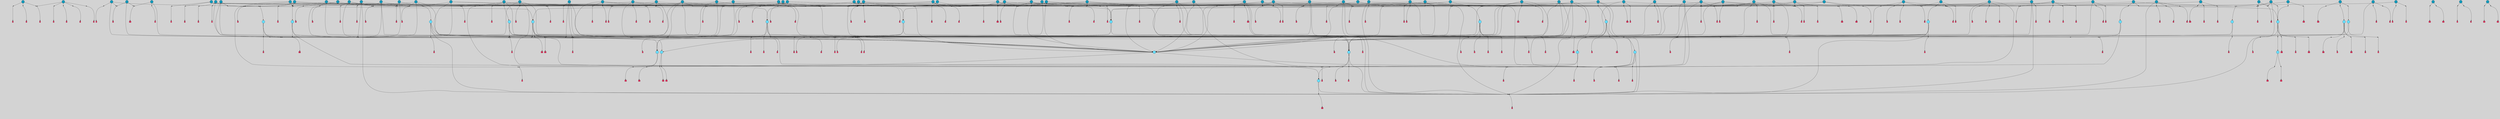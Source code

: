// File exported with GEGELATI v1.3.1
// On the 2024-04-08 17:40:08
// With the File::TPGGraphDotExporter
digraph{
	graph[pad = "0.212, 0.055" bgcolor = lightgray]
	node[shape=circle style = filled label = ""]
		T4 [fillcolor="#1199bb"]
		T7 [fillcolor="#66ddff"]
		T9 [fillcolor="#66ddff"]
		T11 [fillcolor="#66ddff"]
		T24 [fillcolor="#66ddff"]
		T27 [fillcolor="#1199bb"]
		T54 [fillcolor="#1199bb"]
		T59 [fillcolor="#66ddff"]
		T95 [fillcolor="#66ddff"]
		T102 [fillcolor="#66ddff"]
		T111 [fillcolor="#66ddff"]
		T129 [fillcolor="#66ddff"]
		T160 [fillcolor="#1199bb"]
		T212 [fillcolor="#1199bb"]
		T214 [fillcolor="#66ddff"]
		T242 [fillcolor="#66ddff"]
		T258 [fillcolor="#66ddff"]
		T280 [fillcolor="#1199bb"]
		T283 [fillcolor="#66ddff"]
		T284 [fillcolor="#1199bb"]
		T320 [fillcolor="#66ddff"]
		T321 [fillcolor="#66ddff"]
		T322 [fillcolor="#66ddff"]
		T323 [fillcolor="#1199bb"]
		T324 [fillcolor="#66ddff"]
		T325 [fillcolor="#66ddff"]
		T326 [fillcolor="#66ddff"]
		T327 [fillcolor="#1199bb"]
		T335 [fillcolor="#1199bb"]
		T346 [fillcolor="#1199bb"]
		T355 [fillcolor="#1199bb"]
		T358 [fillcolor="#1199bb"]
		T373 [fillcolor="#1199bb"]
		T375 [fillcolor="#1199bb"]
		T379 [fillcolor="#1199bb"]
		T386 [fillcolor="#1199bb"]
		T390 [fillcolor="#1199bb"]
		T391 [fillcolor="#1199bb"]
		T397 [fillcolor="#1199bb"]
		T399 [fillcolor="#1199bb"]
		T402 [fillcolor="#1199bb"]
		T403 [fillcolor="#1199bb"]
		T404 [fillcolor="#1199bb"]
		T405 [fillcolor="#1199bb"]
		T407 [fillcolor="#66ddff"]
		T408 [fillcolor="#66ddff"]
		T409 [fillcolor="#1199bb"]
		T411 [fillcolor="#66ddff"]
		T412 [fillcolor="#1199bb"]
		T413 [fillcolor="#1199bb"]
		T414 [fillcolor="#66ddff"]
		T415 [fillcolor="#1199bb"]
		T417 [fillcolor="#1199bb"]
		T418 [fillcolor="#1199bb"]
		T20 [fillcolor="#1199bb"]
		T419 [fillcolor="#1199bb"]
		T420 [fillcolor="#1199bb"]
		T421 [fillcolor="#1199bb"]
		T422 [fillcolor="#1199bb"]
		T423 [fillcolor="#1199bb"]
		T424 [fillcolor="#1199bb"]
		T385 [fillcolor="#1199bb"]
		T427 [fillcolor="#1199bb"]
		T428 [fillcolor="#1199bb"]
		T429 [fillcolor="#1199bb"]
		T430 [fillcolor="#1199bb"]
		T431 [fillcolor="#1199bb"]
		T432 [fillcolor="#1199bb"]
		T433 [fillcolor="#1199bb"]
		T434 [fillcolor="#1199bb"]
		T436 [fillcolor="#1199bb"]
		T437 [fillcolor="#1199bb"]
		T438 [fillcolor="#1199bb"]
		T439 [fillcolor="#1199bb"]
		T440 [fillcolor="#66ddff"]
		T441 [fillcolor="#1199bb"]
		T442 [fillcolor="#1199bb"]
		T443 [fillcolor="#1199bb"]
		T444 [fillcolor="#1199bb"]
		T445 [fillcolor="#1199bb"]
		T446 [fillcolor="#1199bb"]
		T447 [fillcolor="#1199bb"]
		T448 [fillcolor="#1199bb"]
		T449 [fillcolor="#1199bb"]
		T450 [fillcolor="#1199bb"]
		T451 [fillcolor="#1199bb"]
		T452 [fillcolor="#1199bb"]
		T453 [fillcolor="#1199bb"]
		T454 [fillcolor="#1199bb"]
		T455 [fillcolor="#1199bb"]
		T456 [fillcolor="#1199bb"]
		T457 [fillcolor="#1199bb"]
		T458 [fillcolor="#1199bb"]
		T459 [fillcolor="#1199bb"]
		T460 [fillcolor="#1199bb"]
		T461 [fillcolor="#1199bb"]
		T462 [fillcolor="#1199bb"]
		T463 [fillcolor="#1199bb"]
		T464 [fillcolor="#1199bb"]
		T465 [fillcolor="#1199bb"]
		T466 [fillcolor="#1199bb"]
		T467 [fillcolor="#1199bb"]
		T468 [fillcolor="#1199bb"]
		T469 [fillcolor="#1199bb"]
		T470 [fillcolor="#1199bb"]
		T471 [fillcolor="#1199bb"]
		T472 [fillcolor="#1199bb"]
		T473 [fillcolor="#1199bb"]
		P3532 [fillcolor="#cccccc" shape=point] //7|
		I3532 [shape=box style=invis label="0|2&2|4#2|6&#92;n5|3&0|6#0|1&#92;n4|7&2|6#0|5&#92;n7|6&0|7#0|5&#92;n10|7&2|2#1|1&#92;n"]
		P3532 -> I3532[style=invis]
		A2788 [fillcolor="#ff3366" shape=box margin=0.03 width=0 height=0 label="4"]
		T4 -> P3532 -> A2788
		P3533 [fillcolor="#cccccc" shape=point] //0|
		I3533 [shape=box style=invis label="2|5&0|1#0|6&#92;n6|1&2|2#2|7&#92;n8|0&0|3#1|4&#92;n4|3&2|5#2|4&#92;n8|1&2|4#0|0&#92;n6|6&0|1#2|6&#92;n11|7&2|4#2|5&#92;n6|2&2|4#0|2&#92;n8|5&2|4#2|4&#92;n2|1&2|1#2|2&#92;n2|7&2|5#2|6&#92;n9|7&0|5#0|4&#92;n1|2&0|5#2|6&#92;n4|2&2|3#2|7&#92;n3|3&2|1#0|2&#92;n"]
		P3533 -> I3533[style=invis]
		A2789 [fillcolor="#ff3366" shape=box margin=0.03 width=0 height=0 label="5"]
		T4 -> P3533 -> A2789
		P3534 [fillcolor="#cccccc" shape=point] //-3|
		I3534 [shape=box style=invis label="1|6&2|7#0|7&#92;n10|2&0|7#1|3&#92;n9|6&2|7#2|2&#92;n5|3&0|7#0|7&#92;n1|6&2|3#0|0&#92;n2|3&2|3#2|2&#92;n5|1&2|6#0|6&#92;n"]
		P3534 -> I3534[style=invis]
		A2790 [fillcolor="#ff3366" shape=box margin=0.03 width=0 height=0 label="7"]
		T7 -> P3534 -> A2790
		P3535 [fillcolor="#cccccc" shape=point] //5|
		I3535 [shape=box style=invis label="0|5&2|3#0|1&#92;n0|6&2|1#2|4&#92;n6|2&2|6#0|7&#92;n7|4&0|3#0|1&#92;n5|4&0|7#1|6&#92;n9|1&0|5#2|2&#92;n6|3&2|3#1|7&#92;n11|7&2|4#1|6&#92;n2|5&0|1#0|0&#92;n4|7&0|0#0|2&#92;n6|2&0|6#0|0&#92;n2|1&2|6#2|4&#92;n10|0&2|0#1|0&#92;n6|6&2|4#0|6&#92;n"]
		P3535 -> I3535[style=invis]
		A2791 [fillcolor="#ff3366" shape=box margin=0.03 width=0 height=0 label="8"]
		T7 -> P3535 -> A2791
		P3536 [fillcolor="#cccccc" shape=point] //-6|
		I3536 [shape=box style=invis label="11|1&0|7#2|0&#92;n10|4&0|1#1|0&#92;n4|3&2|4#2|1&#92;n0|5&2|0#0|0&#92;n6|1&0|0#0|3&#92;n8|2&2|0#0|4&#92;n11|4&2|0#1|6&#92;n7|0&2|6#2|3&#92;n5|3&2|6#2|0&#92;n2|0&2|0#0|4&#92;n"]
		P3536 -> I3536[style=invis]
		A2792 [fillcolor="#ff3366" shape=box margin=0.03 width=0 height=0 label="9"]
		T9 -> P3536 -> A2792
		P3537 [fillcolor="#cccccc" shape=point] //2|
		I3537 [shape=box style=invis label="6|3&2|7#1|4&#92;n8|6&0|0#2|5&#92;n2|1&0|2#0|3&#92;n8|7&0|6#0|4&#92;n2|1&2|0#0|1&#92;n0|0&2|2#2|3&#92;n6|6&0|7#2|1&#92;n6|1&0|7#2|6&#92;n5|4&2|7#0|4&#92;n0|3&0|4#2|0&#92;n11|0&2|0#2|5&#92;n4|5&2|5#2|4&#92;n5|7&0|6#0|4&#92;n9|7&2|5#0|3&#92;n5|4&2|1#0|3&#92;n5|3&0|1#1|7&#92;n0|4&0|3#2|5&#92;n"]
		P3537 -> I3537[style=invis]
		A2793 [fillcolor="#ff3366" shape=box margin=0.03 width=0 height=0 label="10"]
		T9 -> P3537 -> A2793
		P3538 [fillcolor="#cccccc" shape=point] //6|
		I3538 [shape=box style=invis label="3|0&2|7#2|2&#92;n3|2&0|4#2|5&#92;n5|1&0|2#1|0&#92;n8|7&0|1#2|0&#92;n8|5&0|3#0|6&#92;n0|2&0|2#2|3&#92;n1|5&2|5#0|5&#92;n5|6&0|6#0|7&#92;n6|7&0|0#2|6&#92;n1|2&2|3#0|0&#92;n7|7&2|3#0|4&#92;n0|7&2|7#0|6&#92;n1|0&2|2#2|7&#92;n4|4&0|1#0|0&#92;n"]
		P3538 -> I3538[style=invis]
		A2794 [fillcolor="#ff3366" shape=box margin=0.03 width=0 height=0 label="11"]
		T11 -> P3538 -> A2794
		P3539 [fillcolor="#cccccc" shape=point] //-4|
		I3539 [shape=box style=invis label="4|1&0|4#2|6&#92;n1|2&2|2#2|0&#92;n1|2&2|0#0|6&#92;n8|4&2|3#2|5&#92;n5|5&2|1#1|0&#92;n"]
		P3539 -> I3539[style=invis]
		A2795 [fillcolor="#ff3366" shape=box margin=0.03 width=0 height=0 label="12"]
		T11 -> P3539 -> A2795
		P3540 [fillcolor="#cccccc" shape=point] //-3|
		I3540 [shape=box style=invis label="8|1&2|3#0|5&#92;n0|6&0|5#0|5&#92;n3|7&2|1#0|6&#92;n3|5&0|1#0|0&#92;n9|5&2|0#0|4&#92;n3|5&0|2#0|3&#92;n10|6&2|4#1|0&#92;n9|4&2|7#2|6&#92;n1|7&2|5#2|2&#92;n"]
		P3540 -> I3540[style=invis]
		A2796 [fillcolor="#ff3366" shape=box margin=0.03 width=0 height=0 label="5"]
		T4 -> P3540 -> A2796
		P3541 [fillcolor="#cccccc" shape=point] //1|
		I3541 [shape=box style=invis label="5|1&0|6#2|7&#92;n2|4&0|4#2|2&#92;n0|6&0|5#0|4&#92;n10|6&2|5#1|6&#92;n9|3&0|1#1|7&#92;n10|3&2|2#1|0&#92;n5|0&0|0#2|1&#92;n11|3&2|3#1|5&#92;n10|3&0|1#1|0&#92;n2|4&0|1#0|1&#92;n0|2&0|3#2|4&#92;n9|2&2|1#2|5&#92;n11|7&2|6#2|6&#92;n"]
		P3541 -> I3541[style=invis]
		T24 -> P3541 -> T7
		P3542 [fillcolor="#cccccc" shape=point] //5|
		I3542 [shape=box style=invis label="3|0&2|0#0|1&#92;n3|0&0|7#0|1&#92;n5|3&0|2#2|6&#92;n4|4&2|4#2|6&#92;n11|2&0|7#1|6&#92;n2|7&2|2#2|5&#92;n9|3&2|6#2|7&#92;n7|7&0|0#0|4&#92;n6|1&2|4#2|3&#92;n5|4&2|0#1|6&#92;n1|3&0|7#0|4&#92;n"]
		P3542 -> I3542[style=invis]
		A2797 [fillcolor="#ff3366" shape=box margin=0.03 width=0 height=0 label="7"]
		T24 -> P3542 -> A2797
		P3543 [fillcolor="#cccccc" shape=point] //-2|
		I3543 [shape=box style=invis label="4|1&0|4#0|3&#92;n4|2&0|5#2|0&#92;n5|5&2|6#0|5&#92;n1|4&0|1#0|2&#92;n6|3&2|7#1|5&#92;n0|4&2|0#0|3&#92;n8|5&2|5#1|2&#92;n10|7&2|7#1|1&#92;n3|4&0|0#2|1&#92;n3|6&2|5#2|5&#92;n8|3&0|1#0|7&#92;n10|0&2|7#1|3&#92;n4|1&2|4#0|1&#92;n9|3&2|0#0|4&#92;n3|6&2|0#0|4&#92;n1|2&0|6#2|1&#92;n4|0&2|1#2|2&#92;n"]
		P3543 -> I3543[style=invis]
		A2798 [fillcolor="#ff3366" shape=box margin=0.03 width=0 height=0 label="14"]
		T24 -> P3543 -> A2798
		P3544 [fillcolor="#cccccc" shape=point] //2|
		I3544 [shape=box style=invis label="9|1&2|3#0|1&#92;n5|2&2|0#2|4&#92;n3|6&2|5#2|7&#92;n7|0&2|5#0|4&#92;n1|2&0|3#0|5&#92;n7|3&2|7#0|0&#92;n"]
		P3544 -> I3544[style=invis]
		A2799 [fillcolor="#ff3366" shape=box margin=0.03 width=0 height=0 label="2"]
		T27 -> P3544 -> A2799
		P3545 [fillcolor="#cccccc" shape=point] //-6|
		I3545 [shape=box style=invis label="7|5&0|4#0|4&#92;n11|0&2|5#2|1&#92;n"]
		P3545 -> I3545[style=invis]
		A2800 [fillcolor="#ff3366" shape=box margin=0.03 width=0 height=0 label="3"]
		T27 -> P3545 -> A2800
		P3546 [fillcolor="#cccccc" shape=point] //3|
		I3546 [shape=box style=invis label="7|6&2|4#0|2&#92;n10|3&2|7#1|4&#92;n11|6&0|4#0|1&#92;n7|1&0|0#2|6&#92;n7|6&0|3#2|6&#92;n4|0&2|6#0|1&#92;n4|4&2|5#0|2&#92;n4|6&0|4#2|7&#92;n10|0&2|3#1|5&#92;n2|6&0|5#0|2&#92;n1|0&2|3#0|7&#92;n1|6&2|0#0|5&#92;n6|2&0|1#0|7&#92;n9|2&0|3#2|7&#92;n5|3&0|6#0|6&#92;n1|7&2|5#2|3&#92;n8|1&2|7#0|6&#92;n1|0&2|5#2|1&#92;n7|1&2|2#2|5&#92;n7|4&2|6#0|3&#92;n"]
		P3546 -> I3546[style=invis]
		A2801 [fillcolor="#ff3366" shape=box margin=0.03 width=0 height=0 label="4"]
		T27 -> P3546 -> A2801
		T27 -> P3533
		P3547 [fillcolor="#cccccc" shape=point] //0|
		I3547 [shape=box style=invis label="4|0&0|3#2|7&#92;n10|2&0|3#1|7&#92;n3|5&0|2#0|3&#92;n4|5&0|0#2|1&#92;n10|7&2|0#1|2&#92;n5|3&2|3#1|6&#92;n9|5&2|0#0|4&#92;n5|4&2|7#0|2&#92;n10|3&2|7#1|4&#92;n7|2&0|1#2|6&#92;n8|6&0|5#0|5&#92;n8|7&2|3#0|5&#92;n2|6&2|4#0|0&#92;n"]
		P3547 -> I3547[style=invis]
		A2802 [fillcolor="#ff3366" shape=box margin=0.03 width=0 height=0 label="5"]
		T27 -> P3547 -> A2802
		P3548 [fillcolor="#cccccc" shape=point] //8|
		I3548 [shape=box style=invis label="9|0&0|1#2|0&#92;n10|1&2|5#1|4&#92;n8|2&2|6#0|4&#92;n2|4&2|5#2|3&#92;n4|2&2|2#0|2&#92;n7|5&0|2#0|0&#92;n8|2&2|1#1|3&#92;n8|7&0|7#2|1&#92;n1|1&0|0#0|7&#92;n5|6&2|5#1|0&#92;n6|6&2|5#0|0&#92;n11|4&0|3#2|6&#92;n4|2&2|4#0|7&#92;n5|6&0|1#2|0&#92;n11|3&0|2#0|7&#92;n"]
		P3548 -> I3548[style=invis]
		A2803 [fillcolor="#ff3366" shape=box margin=0.03 width=0 height=0 label="6"]
		T54 -> P3548 -> A2803
		T54 -> P3542
		P3549 [fillcolor="#cccccc" shape=point] //-10|
		I3549 [shape=box style=invis label="3|6&0|0#0|4&#92;n4|1&2|4#0|1&#92;n5|1&0|1#0|4&#92;n5|5&2|6#0|5&#92;n6|5&0|6#0|3&#92;n11|1&2|0#0|1&#92;n0|7&2|0#0|3&#92;n1|2&0|6#0|1&#92;n8|0&0|4#2|0&#92;n0|4&0|7#2|7&#92;n7|0&2|7#1|3&#92;n3|1&0|5#2|5&#92;n5|1&0|4#0|3&#92;n2|2&0|2#0|0&#92;n8|3&0|1#0|7&#92;n3|0&0|3#0|5&#92;n7|2&0|5#2|0&#92;n6|3&2|7#1|5&#92;n4|7&2|7#2|1&#92;n"]
		P3549 -> I3549[style=invis]
		A2804 [fillcolor="#ff3366" shape=box margin=0.03 width=0 height=0 label="14"]
		T54 -> P3549 -> A2804
		T54 -> P3535
		P3550 [fillcolor="#cccccc" shape=point] //8|
		I3550 [shape=box style=invis label="9|0&0|1#2|0&#92;n10|1&2|5#1|4&#92;n8|2&2|6#0|4&#92;n4|5&0|3#0|1&#92;n2|4&2|5#2|3&#92;n4|2&2|2#0|2&#92;n7|5&0|2#0|0&#92;n8|2&2|1#1|3&#92;n8|7&0|7#2|1&#92;n1|1&0|0#0|7&#92;n5|6&2|5#1|0&#92;n6|3&2|5#0|0&#92;n11|4&0|3#2|6&#92;n1|2&2|4#0|7&#92;n5|6&0|1#2|0&#92;n11|3&0|2#0|7&#92;n"]
		P3550 -> I3550[style=invis]
		A2805 [fillcolor="#ff3366" shape=box margin=0.03 width=0 height=0 label="6"]
		T59 -> P3550 -> A2805
		T59 -> P3542
		T59 -> P3536
		T59 -> P3542
		P3551 [fillcolor="#cccccc" shape=point] //4|
		I3551 [shape=box style=invis label="4|3&0|6#0|3&#92;n5|7&2|3#2|2&#92;n5|6&0|7#1|2&#92;n1|4&2|6#0|3&#92;n8|4&2|1#2|5&#92;n9|5&2|4#1|4&#92;n2|4&0|5#0|7&#92;n10|0&0|6#1|3&#92;n3|0&0|6#0|2&#92;n2|7&2|7#2|6&#92;n5|2&0|5#1|5&#92;n10|4&2|5#1|7&#92;n4|0&0|4#2|4&#92;n11|1&0|4#2|6&#92;n10|6&2|0#1|4&#92;n9|7&0|3#1|4&#92;n4|5&2|7#0|6&#92;n11|5&2|6#2|3&#92;n0|3&0|5#0|1&#92;n"]
		P3551 -> I3551[style=invis]
		A2806 [fillcolor="#ff3366" shape=box margin=0.03 width=0 height=0 label="13"]
		T95 -> P3551 -> A2806
		P3552 [fillcolor="#cccccc" shape=point] //8|
		I3552 [shape=box style=invis label="9|7&0|5#2|5&#92;n3|3&2|3#0|2&#92;n9|5&2|2#1|0&#92;n2|3&0|6#0|3&#92;n4|4&2|5#2|7&#92;n11|3&2|0#1|5&#92;n6|6&2|1#2|2&#92;n4|6&0|1#2|2&#92;n2|5&2|7#2|2&#92;n7|7&2|2#2|3&#92;n6|5&0|3#2|6&#92;n6|7&0|6#0|2&#92;n"]
		P3552 -> I3552[style=invis]
		A2807 [fillcolor="#ff3366" shape=box margin=0.03 width=0 height=0 label="14"]
		T95 -> P3552 -> A2807
		P3553 [fillcolor="#cccccc" shape=point] //2|
		I3553 [shape=box style=invis label="4|1&0|4#2|6&#92;n5|5&2|1#1|0&#92;n1|0&2|0#0|6&#92;n8|4&2|3#2|5&#92;n"]
		P3553 -> I3553[style=invis]
		T95 -> P3553 -> T11
		P3554 [fillcolor="#cccccc" shape=point] //-9|
		I3554 [shape=box style=invis label="2|0&2|0#2|1&#92;n4|4&2|4#2|6&#92;n9|1&0|3#1|7&#92;n5|3&0|2#2|6&#92;n2|7&2|2#2|5&#92;n5|4&2|0#1|6&#92;n3|0&0|7#0|1&#92;n1|3&0|7#0|4&#92;n11|6&2|2#0|7&#92;n7|7&0|0#0|4&#92;n11|0&0|7#1|6&#92;n9|3&2|6#2|7&#92;n"]
		P3554 -> I3554[style=invis]
		A2808 [fillcolor="#ff3366" shape=box margin=0.03 width=0 height=0 label="7"]
		T95 -> P3554 -> A2808
		P3555 [fillcolor="#cccccc" shape=point] //-8|
		I3555 [shape=box style=invis label="7|5&0|4#2|4&#92;n"]
		P3555 -> I3555[style=invis]
		A2809 [fillcolor="#ff3366" shape=box margin=0.03 width=0 height=0 label="3"]
		T95 -> P3555 -> A2809
		P3556 [fillcolor="#cccccc" shape=point] //7|
		I3556 [shape=box style=invis label="3|3&2|7#0|4&#92;n4|3&2|6#0|3&#92;n8|4&0|6#1|2&#92;n5|6&2|3#0|4&#92;n0|7&2|1#0|5&#92;n8|7&2|2#2|5&#92;n9|1&0|0#1|0&#92;n10|1&2|1#1|4&#92;n10|5&0|6#1|7&#92;n5|2&2|3#0|4&#92;n2|0&2|6#2|7&#92;n1|7&0|1#0|7&#92;n"]
		P3556 -> I3556[style=invis]
		A2810 [fillcolor="#ff3366" shape=box margin=0.03 width=0 height=0 label="2"]
		T102 -> P3556 -> A2810
		T102 -> P3555
		P3557 [fillcolor="#cccccc" shape=point] //8|
		I3557 [shape=box style=invis label="7|0&0|2#1|4&#92;n8|1&2|3#0|5&#92;n0|6&0|5#0|5&#92;n3|7&2|1#0|6&#92;n9|4&2|7#1|6&#92;n1|7&2|5#2|2&#92;n8|5&2|0#0|3&#92;n0|2&0|2#0|0&#92;n3|5&0|2#0|3&#92;n"]
		P3557 -> I3557[style=invis]
		A2811 [fillcolor="#ff3366" shape=box margin=0.03 width=0 height=0 label="5"]
		T102 -> P3557 -> A2811
		P3558 [fillcolor="#cccccc" shape=point] //-5|
		I3558 [shape=box style=invis label="0|0&2|3#0|2&#92;n10|5&0|6#1|3&#92;n7|3&0|6#2|3&#92;n3|4&0|6#0|6&#92;n10|5&0|2#1|1&#92;n5|0&0|1#0|3&#92;n6|6&2|5#1|5&#92;n7|4&0|2#1|7&#92;n5|7&0|1#2|5&#92;n1|5&0|0#0|3&#92;n7|5&2|1#2|6&#92;n9|0&0|2#0|0&#92;n4|0&2|4#0|0&#92;n4|6&0|0#2|3&#92;n3|1&0|6#2|5&#92;n7|7&2|1#2|3&#92;n9|4&2|2#0|6&#92;n"]
		P3558 -> I3558[style=invis]
		T111 -> P3558 -> T9
		P3559 [fillcolor="#cccccc" shape=point] //7|
		I3559 [shape=box style=invis label="7|4&2|1#2|0&#92;n4|1&2|4#2|3&#92;n5|0&2|0#2|2&#92;n6|1&2|4#2|6&#92;n"]
		P3559 -> I3559[style=invis]
		A2812 [fillcolor="#ff3366" shape=box margin=0.03 width=0 height=0 label="9"]
		T111 -> P3559 -> A2812
		P3560 [fillcolor="#cccccc" shape=point] //2|
		I3560 [shape=box style=invis label="3|0&2|0#0|1&#92;n11|2&0|7#1|6&#92;n8|7&2|4#0|5&#92;n5|3&0|2#2|6&#92;n4|4&2|4#2|6&#92;n3|0&0|7#0|1&#92;n2|7&2|2#2|5&#92;n9|3&2|6#2|7&#92;n7|7&0|0#0|4&#92;n6|1&2|4#1|3&#92;n5|4&2|0#1|6&#92;n1|3&0|7#0|4&#92;n"]
		P3560 -> I3560[style=invis]
		A2813 [fillcolor="#ff3366" shape=box margin=0.03 width=0 height=0 label="7"]
		T111 -> P3560 -> A2813
		T111 -> P3536
		T129 -> P3548
		T129 -> P3542
		P3561 [fillcolor="#cccccc" shape=point] //10|
		I3561 [shape=box style=invis label="4|5&2|7#2|1&#92;n1|7&2|3#0|6&#92;n3|5&2|2#0|3&#92;n10|3&0|7#1|4&#92;n7|1&0|4#2|6&#92;n10|2&0|3#1|7&#92;n9|5&2|0#0|4&#92;n4|0&0|3#2|7&#92;n11|4&2|6#1|2&#92;n5|4&2|7#0|2&#92;n2|6&2|4#0|0&#92;n6|5&0|7#2|1&#92;n5|3&2|3#1|6&#92;n10|7&2|0#1|2&#92;n"]
		P3561 -> I3561[style=invis]
		A2814 [fillcolor="#ff3366" shape=box margin=0.03 width=0 height=0 label="5"]
		T129 -> P3561 -> A2814
		P3562 [fillcolor="#cccccc" shape=point] //5|
		I3562 [shape=box style=invis label="9|4&2|3#1|3&#92;n0|4&2|4#0|5&#92;n6|1&2|6#2|5&#92;n4|0&0|5#2|0&#92;n"]
		P3562 -> I3562[style=invis]
		A2815 [fillcolor="#ff3366" shape=box margin=0.03 width=0 height=0 label="7"]
		T129 -> P3562 -> A2815
		P3563 [fillcolor="#cccccc" shape=point] //6|
		I3563 [shape=box style=invis label="9|4&2|7#0|6&#92;n8|4&0|1#1|0&#92;n1|3&0|0#2|1&#92;n2|4&0|6#2|2&#92;n5|1&2|5#0|7&#92;n3|0&0|3#2|6&#92;n2|2&2|6#0|2&#92;n8|4&0|4#2|2&#92;n5|1&2|4#0|3&#92;n9|4&0|6#0|6&#92;n5|0&2|2#1|5&#92;n11|7&0|0#1|1&#92;n0|4&0|3#0|3&#92;n7|7&2|4#2|5&#92;n1|5&0|1#2|1&#92;n"]
		P3563 -> I3563[style=invis]
		A2816 [fillcolor="#ff3366" shape=box margin=0.03 width=0 height=0 label="1"]
		T129 -> P3563 -> A2816
		T160 -> P3551
		T160 -> P3554
		P3564 [fillcolor="#cccccc" shape=point] //5|
		I3564 [shape=box style=invis label="6|0&2|7#2|7&#92;n3|6&2|6#2|6&#92;n6|3&0|5#1|2&#92;n"]
		P3564 -> I3564[style=invis]
		A2817 [fillcolor="#ff3366" shape=box margin=0.03 width=0 height=0 label="3"]
		T160 -> P3564 -> A2817
		P3565 [fillcolor="#cccccc" shape=point] //-2|
		I3565 [shape=box style=invis label="11|7&2|0#1|7&#92;n4|3&0|1#2|5&#92;n0|4&2|4#2|7&#92;n1|6&0|0#0|4&#92;n4|0&0|0#0|5&#92;n0|6&2|3#2|0&#92;n9|6&2|5#1|3&#92;n0|7&2|1#2|5&#92;n4|4&0|5#0|1&#92;n10|4&0|0#1|0&#92;n"]
		P3565 -> I3565[style=invis]
		A2818 [fillcolor="#ff3366" shape=box margin=0.03 width=0 height=0 label="12"]
		T160 -> P3565 -> A2818
		T160 -> P3542
		P3566 [fillcolor="#cccccc" shape=point] //5|
		I3566 [shape=box style=invis label="9|4&2|3#1|3&#92;n0|4&2|4#0|5&#92;n6|1&2|6#2|5&#92;n4|0&0|5#2|0&#92;n"]
		P3566 -> I3566[style=invis]
		A2819 [fillcolor="#ff3366" shape=box margin=0.03 width=0 height=0 label="7"]
		T212 -> P3566 -> A2819
		P3567 [fillcolor="#cccccc" shape=point] //10|
		I3567 [shape=box style=invis label="4|5&2|7#2|1&#92;n1|7&2|3#0|6&#92;n3|5&2|2#0|3&#92;n10|3&0|7#1|4&#92;n7|1&0|4#2|6&#92;n10|2&0|3#1|7&#92;n9|5&2|0#0|4&#92;n4|0&0|3#2|7&#92;n11|4&2|6#1|2&#92;n5|4&2|7#0|2&#92;n2|6&2|4#0|0&#92;n6|5&0|7#2|1&#92;n5|3&2|3#1|6&#92;n10|7&2|0#1|2&#92;n"]
		P3567 -> I3567[style=invis]
		A2820 [fillcolor="#ff3366" shape=box margin=0.03 width=0 height=0 label="5"]
		T212 -> P3567 -> A2820
		P3568 [fillcolor="#cccccc" shape=point] //8|
		I3568 [shape=box style=invis label="9|0&0|1#2|0&#92;n10|1&2|5#1|4&#92;n8|2&2|6#0|4&#92;n2|4&2|5#2|3&#92;n4|2&2|2#0|2&#92;n7|5&0|2#0|0&#92;n8|2&2|1#1|3&#92;n8|7&0|7#2|1&#92;n1|1&0|0#0|7&#92;n5|6&2|5#1|0&#92;n6|6&2|5#0|0&#92;n11|4&0|3#2|6&#92;n4|2&2|4#0|7&#92;n5|6&0|1#2|0&#92;n11|3&0|2#0|7&#92;n"]
		P3568 -> I3568[style=invis]
		A2821 [fillcolor="#ff3366" shape=box margin=0.03 width=0 height=0 label="6"]
		T212 -> P3568 -> A2821
		P3569 [fillcolor="#cccccc" shape=point] //5|
		I3569 [shape=box style=invis label="3|0&2|0#0|1&#92;n3|0&0|7#0|1&#92;n5|3&0|2#2|6&#92;n4|4&2|4#2|6&#92;n11|2&0|7#1|6&#92;n2|7&2|2#2|5&#92;n9|3&2|6#2|7&#92;n7|7&0|0#0|4&#92;n6|1&2|4#2|3&#92;n5|4&2|0#1|6&#92;n1|3&0|7#0|4&#92;n"]
		P3569 -> I3569[style=invis]
		A2822 [fillcolor="#ff3366" shape=box margin=0.03 width=0 height=0 label="7"]
		T212 -> P3569 -> A2822
		P3570 [fillcolor="#cccccc" shape=point] //6|
		I3570 [shape=box style=invis label="9|4&2|7#0|6&#92;n8|4&0|1#1|0&#92;n1|3&0|0#2|1&#92;n2|4&0|6#2|2&#92;n5|1&2|5#0|7&#92;n3|0&0|3#2|6&#92;n2|2&2|6#0|2&#92;n8|4&0|4#2|2&#92;n5|1&2|4#0|3&#92;n9|4&0|6#0|6&#92;n5|0&2|2#1|5&#92;n11|7&0|0#1|1&#92;n0|4&0|3#0|3&#92;n7|7&2|4#2|5&#92;n1|5&0|1#2|1&#92;n"]
		P3570 -> I3570[style=invis]
		A2823 [fillcolor="#ff3366" shape=box margin=0.03 width=0 height=0 label="1"]
		T212 -> P3570 -> A2823
		P3571 [fillcolor="#cccccc" shape=point] //6|
		I3571 [shape=box style=invis label="9|4&2|7#0|6&#92;n8|4&0|1#1|0&#92;n1|3&0|0#2|1&#92;n2|4&0|6#2|2&#92;n5|1&2|5#0|7&#92;n3|0&0|3#2|6&#92;n2|2&2|6#0|2&#92;n8|4&0|4#2|2&#92;n5|1&2|4#0|3&#92;n9|4&0|6#0|6&#92;n5|0&2|2#1|5&#92;n11|7&0|0#1|1&#92;n0|4&0|3#0|3&#92;n7|7&2|4#2|5&#92;n1|5&0|1#2|1&#92;n"]
		P3571 -> I3571[style=invis]
		A2824 [fillcolor="#ff3366" shape=box margin=0.03 width=0 height=0 label="1"]
		T214 -> P3571 -> A2824
		P3572 [fillcolor="#cccccc" shape=point] //5|
		I3572 [shape=box style=invis label="9|4&2|3#1|3&#92;n0|4&2|4#0|5&#92;n6|1&2|6#2|5&#92;n4|0&0|5#2|0&#92;n"]
		P3572 -> I3572[style=invis]
		A2825 [fillcolor="#ff3366" shape=box margin=0.03 width=0 height=0 label="7"]
		T214 -> P3572 -> A2825
		P3573 [fillcolor="#cccccc" shape=point] //8|
		I3573 [shape=box style=invis label="9|0&0|1#2|0&#92;n10|1&2|5#1|4&#92;n8|2&2|6#0|4&#92;n2|4&2|5#2|3&#92;n4|2&2|2#0|2&#92;n7|5&0|2#0|0&#92;n8|2&2|1#1|3&#92;n8|7&0|7#2|1&#92;n1|1&0|0#0|7&#92;n5|6&2|5#1|0&#92;n6|6&2|5#0|0&#92;n11|4&0|3#2|6&#92;n4|2&2|4#0|7&#92;n5|6&0|1#2|0&#92;n11|3&0|2#0|7&#92;n"]
		P3573 -> I3573[style=invis]
		A2826 [fillcolor="#ff3366" shape=box margin=0.03 width=0 height=0 label="6"]
		T214 -> P3573 -> A2826
		P3574 [fillcolor="#cccccc" shape=point] //10|
		I3574 [shape=box style=invis label="4|5&2|7#2|1&#92;n1|7&2|3#0|6&#92;n3|5&2|2#0|3&#92;n10|3&0|7#1|4&#92;n7|1&0|4#2|6&#92;n10|2&0|3#1|7&#92;n9|5&2|0#0|4&#92;n4|0&0|3#2|7&#92;n11|4&2|6#1|2&#92;n5|4&2|7#0|2&#92;n2|6&2|4#0|0&#92;n6|5&0|7#2|1&#92;n5|3&2|3#1|6&#92;n10|7&2|0#1|2&#92;n"]
		P3574 -> I3574[style=invis]
		A2827 [fillcolor="#ff3366" shape=box margin=0.03 width=0 height=0 label="5"]
		T214 -> P3574 -> A2827
		P3575 [fillcolor="#cccccc" shape=point] //5|
		I3575 [shape=box style=invis label="3|0&2|0#0|1&#92;n3|0&0|7#0|1&#92;n5|3&0|2#2|6&#92;n4|4&2|4#2|6&#92;n11|2&0|7#1|6&#92;n2|7&2|2#2|5&#92;n9|3&2|6#2|7&#92;n7|7&0|0#0|4&#92;n6|1&2|4#2|3&#92;n5|4&2|0#1|6&#92;n1|3&0|7#0|4&#92;n"]
		P3575 -> I3575[style=invis]
		A2828 [fillcolor="#ff3366" shape=box margin=0.03 width=0 height=0 label="7"]
		T214 -> P3575 -> A2828
		P3576 [fillcolor="#cccccc" shape=point] //5|
		I3576 [shape=box style=invis label="1|6&2|7#0|7&#92;n9|2&2|7#2|2&#92;n10|2&0|7#1|3&#92;n5|3&0|7#0|7&#92;n7|0&2|7#2|2&#92;n1|6&2|3#0|0&#92;n2|3&2|3#2|2&#92;n"]
		P3576 -> I3576[style=invis]
		A2829 [fillcolor="#ff3366" shape=box margin=0.03 width=0 height=0 label="7"]
		T242 -> P3576 -> A2829
		P3577 [fillcolor="#cccccc" shape=point] //-8|
		I3577 [shape=box style=invis label="7|5&0|2#2|1&#92;n1|0&2|6#0|0&#92;n7|1&2|6#1|1&#92;n8|7&0|3#1|6&#92;n3|7&2|3#2|4&#92;n"]
		P3577 -> I3577[style=invis]
		A2830 [fillcolor="#ff3366" shape=box margin=0.03 width=0 height=0 label="2"]
		T242 -> P3577 -> A2830
		P3578 [fillcolor="#cccccc" shape=point] //-3|
		I3578 [shape=box style=invis label="1|1&2|1#0|1&#92;n1|4&0|0#2|4&#92;n11|0&2|3#0|2&#92;n11|6&0|4#0|1&#92;n5|2&0|6#1|5&#92;n3|7&2|6#2|7&#92;n7|7&0|1#2|1&#92;n9|5&2|2#2|0&#92;n6|5&2|6#1|4&#92;n0|7&0|5#2|4&#92;n8|1&0|0#2|3&#92;n0|5&0|3#0|5&#92;n2|0&2|4#0|5&#92;n7|5&2|7#1|3&#92;n8|3&0|0#1|2&#92;n"]
		P3578 -> I3578[style=invis]
		A2831 [fillcolor="#ff3366" shape=box margin=0.03 width=0 height=0 label="1"]
		T242 -> P3578 -> A2831
		P3579 [fillcolor="#cccccc" shape=point] //2|
		I3579 [shape=box style=invis label="9|1&2|3#0|1&#92;n5|3&2|4#2|7&#92;n11|0&2|3#0|4&#92;n7|0&2|4#0|4&#92;n5|2&2|0#2|4&#92;n7|3&0|7#0|5&#92;n"]
		P3579 -> I3579[style=invis]
		A2832 [fillcolor="#ff3366" shape=box margin=0.03 width=0 height=0 label="2"]
		T258 -> P3579 -> A2832
		T258 -> P3536
		P3580 [fillcolor="#cccccc" shape=point] //-5|
		I3580 [shape=box style=invis label="8|7&0|3#0|3&#92;n6|4&2|1#0|5&#92;n2|2&2|6#2|0&#92;n4|7&2|0#2|3&#92;n10|5&2|1#1|5&#92;n2|0&0|7#2|0&#92;n5|3&2|2#2|0&#92;n6|7&0|0#1|0&#92;n"]
		P3580 -> I3580[style=invis]
		A2833 [fillcolor="#ff3366" shape=box margin=0.03 width=0 height=0 label="1"]
		T258 -> P3580 -> A2833
		T258 -> P3553
		T258 -> P3576
		T280 -> P3551
		P3581 [fillcolor="#cccccc" shape=point] //1|
		I3581 [shape=box style=invis label="0|4&0|1#0|1&#92;n10|5&2|5#1|6&#92;n7|7&2|5#2|2&#92;n9|5&0|7#2|7&#92;n8|4&0|3#2|7&#92;n11|0&2|3#0|5&#92;n7|0&0|0#0|1&#92;n4|2&0|4#0|5&#92;n5|1&0|6#2|7&#92;n11|3&0|7#1|3&#92;n"]
		P3581 -> I3581[style=invis]
		T280 -> P3581 -> T7
		P3582 [fillcolor="#cccccc" shape=point] //-3|
		I3582 [shape=box style=invis label="4|5&0|0#0|0&#92;n4|7&0|0#0|2&#92;n0|6&2|1#2|4&#92;n9|1&0|5#2|2&#92;n10|0&2|0#1|0&#92;n6|6&2|4#0|6&#92;n2|5&0|1#0|0&#92;n6|3&2|3#1|7&#92;n11|7&2|4#1|6&#92;n6|2&2|6#0|1&#92;n6|2&0|0#0|0&#92;n9|1&2|6#2|4&#92;n10|4&0|3#1|1&#92;n5|4&2|7#1|6&#92;n"]
		P3582 -> I3582[style=invis]
		T280 -> P3582 -> T95
		P3583 [fillcolor="#cccccc" shape=point] //-10|
		I3583 [shape=box style=invis label="11|0&0|6#2|7&#92;n4|1&2|1#2|5&#92;n4|6&2|3#0|3&#92;n0|2&2|3#2|3&#92;n0|6&0|5#0|4&#92;n3|5&0|3#0|7&#92;n5|3&2|5#0|2&#92;n11|3&0|7#1|1&#92;n10|3&2|2#1|5&#92;n0|7&2|6#2|6&#92;n9|3&0|1#1|7&#92;n2|4&0|1#0|1&#92;n"]
		P3583 -> I3583[style=invis]
		T283 -> P3583 -> T7
		P3584 [fillcolor="#cccccc" shape=point] //3|
		I3584 [shape=box style=invis label="7|2&0|2#2|4&#92;n0|4&0|6#2|7&#92;n9|0&0|1#2|2&#92;n8|6&0|0#1|0&#92;n"]
		P3584 -> I3584[style=invis]
		A2834 [fillcolor="#ff3366" shape=box margin=0.03 width=0 height=0 label="3"]
		T283 -> P3584 -> A2834
		T283 -> P3581
		P3585 [fillcolor="#cccccc" shape=point] //-2|
		I3585 [shape=box style=invis label="3|0&2|0#0|1&#92;n4|1&0|3#2|2&#92;n11|2&0|7#1|6&#92;n8|7&2|4#0|5&#92;n6|1&2|4#1|3&#92;n4|4&2|4#2|6&#92;n3|0&0|7#0|1&#92;n9|3&2|6#2|7&#92;n7|7&0|0#0|4&#92;n5|3&0|2#2|6&#92;n5|4&2|0#1|6&#92;n1|3&0|7#0|4&#92;n"]
		P3585 -> I3585[style=invis]
		A2835 [fillcolor="#ff3366" shape=box margin=0.03 width=0 height=0 label="7"]
		T284 -> P3585 -> A2835
		P3586 [fillcolor="#cccccc" shape=point] //-3|
		I3586 [shape=box style=invis label="8|4&0|1#1|0&#92;n7|4&0|6#0|0&#92;n3|6&0|6#2|2&#92;n9|4&0|0#2|7&#92;n0|7&2|7#2|7&#92;n0|2&2|7#0|5&#92;n6|3&0|3#0|7&#92;n11|6&0|0#2|2&#92;n2|0&2|3#2|2&#92;n10|1&0|6#1|3&#92;n2|5&0|0#0|1&#92;n4|3&0|1#2|5&#92;n1|6&2|0#0|0&#92;n"]
		P3586 -> I3586[style=invis]
		A2836 [fillcolor="#ff3366" shape=box margin=0.03 width=0 height=0 label="1"]
		T284 -> P3586 -> A2836
		P3587 [fillcolor="#cccccc" shape=point] //5|
		I3587 [shape=box style=invis label="3|0&2|0#0|1&#92;n3|0&0|7#0|3&#92;n5|3&0|2#2|6&#92;n4|4&2|4#2|6&#92;n11|2&0|7#1|6&#92;n9|3&2|6#2|7&#92;n2|7&2|2#2|5&#92;n7|7&0|0#0|4&#92;n6|1&2|4#2|3&#92;n1|3&0|7#0|4&#92;n"]
		P3587 -> I3587[style=invis]
		A2837 [fillcolor="#ff3366" shape=box margin=0.03 width=0 height=0 label="7"]
		T284 -> P3587 -> A2837
		P3588 [fillcolor="#cccccc" shape=point] //-5|
		I3588 [shape=box style=invis label="10|6&2|5#1|6&#92;n9|3&0|1#1|7&#92;n2|4&0|1#0|1&#92;n11|3&0|7#1|6&#92;n5|1&0|6#2|7&#92;n8|0&0|0#0|1&#92;n0|6&0|7#0|4&#92;n6|7&2|6#2|6&#92;n11|0&2|3#0|5&#92;n"]
		P3588 -> I3588[style=invis]
		T284 -> P3588 -> T7
		P3589 [fillcolor="#cccccc" shape=point] //-5|
		I3589 [shape=box style=invis label="8|4&0|1#1|4&#92;n11|6&0|0#2|2&#92;n8|5&2|4#1|1&#92;n9|4&0|0#2|7&#92;n3|7&0|7#2|7&#92;n2|5&0|0#0|1&#92;n6|3&0|3#0|7&#92;n3|6&0|6#2|2&#92;n2|0&2|3#2|2&#92;n2|2&2|1#2|3&#92;n6|0&2|3#0|3&#92;n10|1&0|6#1|3&#92;n"]
		P3589 -> I3589[style=invis]
		A2838 [fillcolor="#ff3366" shape=box margin=0.03 width=0 height=0 label="1"]
		T284 -> P3589 -> A2838
		P3590 [fillcolor="#cccccc" shape=point] //-4|
		I3590 [shape=box style=invis label="4|1&0|4#2|6&#92;n1|2&2|2#2|0&#92;n1|2&2|0#0|6&#92;n8|4&2|3#2|5&#92;n5|5&2|1#1|0&#92;n"]
		P3590 -> I3590[style=invis]
		A2839 [fillcolor="#ff3366" shape=box margin=0.03 width=0 height=0 label="12"]
		T320 -> P3590 -> A2839
		P3591 [fillcolor="#cccccc" shape=point] //-9|
		I3591 [shape=box style=invis label="2|0&2|0#2|1&#92;n4|4&2|4#2|6&#92;n9|1&0|3#1|7&#92;n5|3&0|2#2|6&#92;n2|7&2|2#2|5&#92;n5|4&2|0#1|6&#92;n3|0&0|7#0|1&#92;n1|3&0|7#0|4&#92;n11|6&2|2#0|7&#92;n7|7&0|0#0|4&#92;n11|0&0|7#1|6&#92;n9|3&2|6#2|7&#92;n"]
		P3591 -> I3591[style=invis]
		A2840 [fillcolor="#ff3366" shape=box margin=0.03 width=0 height=0 label="7"]
		T321 -> P3591 -> A2840
		P3592 [fillcolor="#cccccc" shape=point] //6|
		I3592 [shape=box style=invis label="3|0&2|7#2|2&#92;n3|2&0|4#2|5&#92;n5|1&0|2#1|0&#92;n8|7&0|1#2|0&#92;n8|5&0|3#0|6&#92;n0|2&0|2#2|3&#92;n1|5&2|5#0|5&#92;n5|6&0|6#0|7&#92;n6|7&0|0#2|6&#92;n1|2&2|3#0|0&#92;n7|7&2|3#0|4&#92;n0|7&2|7#0|6&#92;n1|0&2|2#2|7&#92;n4|4&0|1#0|0&#92;n"]
		P3592 -> I3592[style=invis]
		A2841 [fillcolor="#ff3366" shape=box margin=0.03 width=0 height=0 label="11"]
		T320 -> P3592 -> A2841
		P3593 [fillcolor="#cccccc" shape=point] //2|
		I3593 [shape=box style=invis label="4|1&0|4#2|6&#92;n5|5&2|1#1|0&#92;n1|0&2|0#0|6&#92;n8|4&2|3#2|5&#92;n"]
		P3593 -> I3593[style=invis]
		T321 -> P3593 -> T320
		P3594 [fillcolor="#cccccc" shape=point] //-3|
		I3594 [shape=box style=invis label="4|5&0|0#0|0&#92;n4|7&0|0#0|2&#92;n0|6&2|1#2|4&#92;n9|1&0|5#2|2&#92;n10|0&2|0#1|0&#92;n6|6&2|4#0|6&#92;n2|5&0|1#0|0&#92;n6|3&2|3#1|7&#92;n11|7&2|4#1|6&#92;n6|2&2|6#0|1&#92;n6|2&0|0#0|0&#92;n9|1&2|6#2|4&#92;n10|4&0|3#1|1&#92;n5|4&2|7#1|6&#92;n"]
		P3594 -> I3594[style=invis]
		T323 -> P3594 -> T321
		P3595 [fillcolor="#cccccc" shape=point] //5|
		I3595 [shape=box style=invis label="0|5&2|3#0|1&#92;n0|6&2|1#2|4&#92;n6|2&2|6#0|7&#92;n7|4&0|3#0|1&#92;n5|4&0|7#1|6&#92;n9|1&0|5#2|2&#92;n6|3&2|3#1|7&#92;n11|7&2|4#1|6&#92;n2|5&0|1#0|0&#92;n4|7&0|0#0|2&#92;n6|2&0|6#0|0&#92;n2|1&2|6#2|4&#92;n10|0&2|0#1|0&#92;n6|6&2|4#0|6&#92;n"]
		P3595 -> I3595[style=invis]
		A2842 [fillcolor="#ff3366" shape=box margin=0.03 width=0 height=0 label="8"]
		T322 -> P3595 -> A2842
		P3596 [fillcolor="#cccccc" shape=point] //8|
		I3596 [shape=box style=invis label="9|7&0|5#2|5&#92;n3|3&2|3#0|2&#92;n9|5&2|2#1|0&#92;n2|3&0|6#0|3&#92;n4|4&2|5#2|7&#92;n11|3&2|0#1|5&#92;n6|6&2|1#2|2&#92;n4|6&0|1#2|2&#92;n2|5&2|7#2|2&#92;n7|7&2|2#2|3&#92;n6|5&0|3#2|6&#92;n6|7&0|6#0|2&#92;n"]
		P3596 -> I3596[style=invis]
		A2843 [fillcolor="#ff3366" shape=box margin=0.03 width=0 height=0 label="14"]
		T321 -> P3596 -> A2843
		P3597 [fillcolor="#cccccc" shape=point] //-3|
		I3597 [shape=box style=invis label="1|6&2|7#0|7&#92;n10|2&0|7#1|3&#92;n9|6&2|7#2|2&#92;n5|3&0|7#0|7&#92;n1|6&2|3#0|0&#92;n2|3&2|3#2|2&#92;n5|1&2|6#0|6&#92;n"]
		P3597 -> I3597[style=invis]
		A2844 [fillcolor="#ff3366" shape=box margin=0.03 width=0 height=0 label="7"]
		T322 -> P3597 -> A2844
		P3598 [fillcolor="#cccccc" shape=point] //-8|
		I3598 [shape=box style=invis label="7|5&0|4#2|4&#92;n"]
		P3598 -> I3598[style=invis]
		A2845 [fillcolor="#ff3366" shape=box margin=0.03 width=0 height=0 label="3"]
		T321 -> P3598 -> A2845
		P3599 [fillcolor="#cccccc" shape=point] //4|
		I3599 [shape=box style=invis label="4|3&0|6#0|3&#92;n5|7&2|3#2|2&#92;n5|6&0|7#1|2&#92;n1|4&2|6#0|3&#92;n8|4&2|1#2|5&#92;n9|5&2|4#1|4&#92;n2|4&0|5#0|7&#92;n10|0&0|6#1|3&#92;n3|0&0|6#0|2&#92;n2|7&2|7#2|6&#92;n5|2&0|5#1|5&#92;n10|4&2|5#1|7&#92;n4|0&0|4#2|4&#92;n11|1&0|4#2|6&#92;n10|6&2|0#1|4&#92;n9|7&0|3#1|4&#92;n4|5&2|7#0|6&#92;n11|5&2|6#2|3&#92;n0|3&0|5#0|1&#92;n"]
		P3599 -> I3599[style=invis]
		A2846 [fillcolor="#ff3366" shape=box margin=0.03 width=0 height=0 label="13"]
		T321 -> P3599 -> A2846
		P3600 [fillcolor="#cccccc" shape=point] //1|
		I3600 [shape=box style=invis label="0|4&0|1#0|1&#92;n10|5&2|5#1|6&#92;n7|7&2|5#2|2&#92;n9|5&0|7#2|7&#92;n8|4&0|3#2|7&#92;n11|0&2|3#0|5&#92;n7|0&0|0#0|1&#92;n4|2&0|4#0|5&#92;n5|1&0|6#2|7&#92;n11|3&0|7#1|3&#92;n"]
		P3600 -> I3600[style=invis]
		T323 -> P3600 -> T322
		P3601 [fillcolor="#cccccc" shape=point] //4|
		I3601 [shape=box style=invis label="4|3&0|6#0|3&#92;n5|7&2|3#2|2&#92;n5|6&0|7#1|2&#92;n1|4&2|6#0|3&#92;n8|4&2|1#2|5&#92;n9|5&2|4#1|4&#92;n2|4&0|5#0|7&#92;n10|0&0|6#1|3&#92;n3|0&0|6#0|2&#92;n2|7&2|7#2|6&#92;n5|2&0|5#1|5&#92;n10|4&2|5#1|7&#92;n4|0&0|4#2|4&#92;n11|1&0|4#2|6&#92;n10|6&2|0#1|4&#92;n9|7&0|3#1|4&#92;n4|5&2|7#0|6&#92;n11|5&2|6#2|3&#92;n0|3&0|5#0|1&#92;n"]
		P3601 -> I3601[style=invis]
		A2847 [fillcolor="#ff3366" shape=box margin=0.03 width=0 height=0 label="13"]
		T323 -> P3601 -> A2847
		P3602 [fillcolor="#cccccc" shape=point] //-9|
		I3602 [shape=box style=invis label="2|0&2|0#2|1&#92;n4|4&2|4#2|6&#92;n9|1&0|3#1|7&#92;n5|3&0|2#2|6&#92;n2|7&2|2#2|5&#92;n5|4&2|0#1|6&#92;n3|0&0|7#0|1&#92;n1|3&0|7#0|4&#92;n11|6&2|2#0|7&#92;n7|7&0|0#0|4&#92;n11|0&0|7#1|6&#92;n9|3&2|6#2|7&#92;n"]
		P3602 -> I3602[style=invis]
		A2848 [fillcolor="#ff3366" shape=box margin=0.03 width=0 height=0 label="7"]
		T325 -> P3602 -> A2848
		P3603 [fillcolor="#cccccc" shape=point] //-4|
		I3603 [shape=box style=invis label="4|1&0|4#2|6&#92;n1|2&2|2#2|0&#92;n1|2&2|0#0|6&#92;n8|4&2|3#2|5&#92;n5|5&2|1#1|0&#92;n"]
		P3603 -> I3603[style=invis]
		A2849 [fillcolor="#ff3366" shape=box margin=0.03 width=0 height=0 label="12"]
		T324 -> P3603 -> A2849
		P3604 [fillcolor="#cccccc" shape=point] //6|
		I3604 [shape=box style=invis label="3|0&2|7#2|2&#92;n3|2&0|4#2|5&#92;n5|1&0|2#1|0&#92;n8|7&0|1#2|0&#92;n8|5&0|3#0|6&#92;n0|2&0|2#2|3&#92;n1|5&2|5#0|5&#92;n5|6&0|6#0|7&#92;n6|7&0|0#2|6&#92;n1|2&2|3#0|0&#92;n7|7&2|3#0|4&#92;n0|7&2|7#0|6&#92;n1|0&2|2#2|7&#92;n4|4&0|1#0|0&#92;n"]
		P3604 -> I3604[style=invis]
		A2850 [fillcolor="#ff3366" shape=box margin=0.03 width=0 height=0 label="11"]
		T324 -> P3604 -> A2850
		P3605 [fillcolor="#cccccc" shape=point] //2|
		I3605 [shape=box style=invis label="4|1&0|4#2|6&#92;n5|5&2|1#1|0&#92;n1|0&2|0#0|6&#92;n8|4&2|3#2|5&#92;n"]
		P3605 -> I3605[style=invis]
		T325 -> P3605 -> T324
		P3606 [fillcolor="#cccccc" shape=point] //4|
		I3606 [shape=box style=invis label="4|3&0|6#0|3&#92;n5|7&2|3#2|2&#92;n5|6&0|7#1|2&#92;n1|4&2|6#0|3&#92;n8|4&2|1#2|5&#92;n9|5&2|4#1|4&#92;n2|4&0|5#0|7&#92;n10|0&0|6#1|3&#92;n3|0&0|6#0|2&#92;n2|7&2|7#2|6&#92;n5|2&0|5#1|5&#92;n10|4&2|5#1|7&#92;n4|0&0|4#2|4&#92;n11|1&0|4#2|6&#92;n10|6&2|0#1|4&#92;n9|7&0|3#1|4&#92;n4|5&2|7#0|6&#92;n11|5&2|6#2|3&#92;n0|3&0|5#0|1&#92;n"]
		P3606 -> I3606[style=invis]
		A2851 [fillcolor="#ff3366" shape=box margin=0.03 width=0 height=0 label="13"]
		T325 -> P3606 -> A2851
		P3607 [fillcolor="#cccccc" shape=point] //-3|
		I3607 [shape=box style=invis label="4|5&0|0#0|0&#92;n4|7&0|0#0|2&#92;n0|6&2|1#2|4&#92;n9|1&0|5#2|2&#92;n10|0&2|0#1|0&#92;n6|6&2|4#0|6&#92;n2|5&0|1#0|0&#92;n6|3&2|3#1|7&#92;n11|7&2|4#1|6&#92;n6|2&2|6#0|1&#92;n6|2&0|0#0|0&#92;n9|1&2|6#2|4&#92;n10|4&0|3#1|1&#92;n5|4&2|7#1|6&#92;n"]
		P3607 -> I3607[style=invis]
		T327 -> P3607 -> T325
		P3608 [fillcolor="#cccccc" shape=point] //5|
		I3608 [shape=box style=invis label="0|5&2|3#0|1&#92;n0|6&2|1#2|4&#92;n6|2&2|6#0|7&#92;n7|4&0|3#0|1&#92;n5|4&0|7#1|6&#92;n9|1&0|5#2|2&#92;n6|3&2|3#1|7&#92;n11|7&2|4#1|6&#92;n2|5&0|1#0|0&#92;n4|7&0|0#0|2&#92;n6|2&0|6#0|0&#92;n2|1&2|6#2|4&#92;n10|0&2|0#1|0&#92;n6|6&2|4#0|6&#92;n"]
		P3608 -> I3608[style=invis]
		A2852 [fillcolor="#ff3366" shape=box margin=0.03 width=0 height=0 label="8"]
		T326 -> P3608 -> A2852
		P3609 [fillcolor="#cccccc" shape=point] //-8|
		I3609 [shape=box style=invis label="7|5&0|4#2|4&#92;n"]
		P3609 -> I3609[style=invis]
		A2853 [fillcolor="#ff3366" shape=box margin=0.03 width=0 height=0 label="3"]
		T325 -> P3609 -> A2853
		P3610 [fillcolor="#cccccc" shape=point] //-3|
		I3610 [shape=box style=invis label="1|6&2|7#0|7&#92;n10|2&0|7#1|3&#92;n9|6&2|7#2|2&#92;n5|3&0|7#0|7&#92;n1|6&2|3#0|0&#92;n2|3&2|3#2|2&#92;n5|1&2|6#0|6&#92;n"]
		P3610 -> I3610[style=invis]
		A2854 [fillcolor="#ff3366" shape=box margin=0.03 width=0 height=0 label="7"]
		T326 -> P3610 -> A2854
		P3611 [fillcolor="#cccccc" shape=point] //8|
		I3611 [shape=box style=invis label="9|7&0|5#2|5&#92;n3|3&2|3#0|2&#92;n9|5&2|2#1|0&#92;n2|3&0|6#0|3&#92;n4|4&2|5#2|7&#92;n11|3&2|0#1|5&#92;n6|6&2|1#2|2&#92;n4|6&0|1#2|2&#92;n2|5&2|7#2|2&#92;n7|7&2|2#2|3&#92;n6|5&0|3#2|6&#92;n6|7&0|6#0|2&#92;n"]
		P3611 -> I3611[style=invis]
		A2855 [fillcolor="#ff3366" shape=box margin=0.03 width=0 height=0 label="14"]
		T325 -> P3611 -> A2855
		P3612 [fillcolor="#cccccc" shape=point] //1|
		I3612 [shape=box style=invis label="0|4&0|1#0|1&#92;n10|5&2|5#1|6&#92;n7|7&2|5#2|2&#92;n9|5&0|7#2|7&#92;n8|4&0|3#2|7&#92;n11|0&2|3#0|5&#92;n7|0&0|0#0|1&#92;n4|2&0|4#0|5&#92;n5|1&0|6#2|7&#92;n11|3&0|7#1|3&#92;n"]
		P3612 -> I3612[style=invis]
		T327 -> P3612 -> T326
		P3613 [fillcolor="#cccccc" shape=point] //4|
		I3613 [shape=box style=invis label="4|3&0|6#0|3&#92;n5|7&2|3#2|2&#92;n5|6&0|7#1|2&#92;n1|4&2|6#0|3&#92;n8|4&2|1#2|5&#92;n9|5&2|4#1|4&#92;n2|4&0|5#0|7&#92;n10|0&0|6#1|3&#92;n3|0&0|6#0|2&#92;n2|7&2|7#2|6&#92;n5|2&0|5#1|5&#92;n10|4&2|5#1|7&#92;n4|0&0|4#2|4&#92;n11|1&0|4#2|6&#92;n10|6&2|0#1|4&#92;n9|7&0|3#1|4&#92;n4|5&2|7#0|6&#92;n11|5&2|6#2|3&#92;n0|3&0|5#0|1&#92;n"]
		P3613 -> I3613[style=invis]
		A2856 [fillcolor="#ff3366" shape=box margin=0.03 width=0 height=0 label="13"]
		T327 -> P3613 -> A2856
		P3614 [fillcolor="#cccccc" shape=point] //9|
		I3614 [shape=box style=invis label="7|1&2|2#2|5&#92;n1|0&2|5#2|1&#92;n11|6&0|4#0|1&#92;n10|6&0|3#1|6&#92;n7|1&0|0#2|6&#92;n4|0&2|6#0|1&#92;n4|6&0|4#2|7&#92;n10|0&2|3#1|0&#92;n1|0&2|3#0|7&#92;n1|6&2|0#0|5&#92;n6|2&0|1#0|7&#92;n9|2&0|3#2|7&#92;n5|3&0|6#0|6&#92;n3|1&0|3#0|5&#92;n1|7&2|5#2|3&#92;n8|1&2|7#0|6&#92;n10|3&2|0#1|4&#92;n7|6&2|4#0|2&#92;n7|4&2|6#0|3&#92;n"]
		P3614 -> I3614[style=invis]
		T335 -> P3614 -> T7
		P3615 [fillcolor="#cccccc" shape=point] //7|
		I3615 [shape=box style=invis label="2|0&2|1#2|0&#92;n9|1&0|6#0|3&#92;n11|7&0|4#1|0&#92;n"]
		P3615 -> I3615[style=invis]
		T335 -> P3615 -> T111
		T335 -> P3534
		T335 -> P3567
		P3616 [fillcolor="#cccccc" shape=point] //-3|
		I3616 [shape=box style=invis label="11|7&0|0#0|2&#92;n4|0&0|1#0|5&#92;n4|1&0|6#2|6&#92;n11|5&0|1#1|1&#92;n8|0&2|5#0|0&#92;n"]
		P3616 -> I3616[style=invis]
		T335 -> P3616 -> T24
		P3617 [fillcolor="#cccccc" shape=point] //9|
		I3617 [shape=box style=invis label="4|3&2|0#0|1&#92;n4|6&0|1#2|5&#92;n2|1&2|3#0|0&#92;n7|4&2|7#0|4&#92;n0|0&2|7#2|7&#92;n11|7&0|5#2|3&#92;n5|0&2|1#2|2&#92;n10|0&0|4#1|2&#92;n4|4&0|7#0|0&#92;n6|7&0|2#0|1&#92;n1|4&2|5#0|4&#92;n"]
		P3617 -> I3617[style=invis]
		A2857 [fillcolor="#ff3366" shape=box margin=0.03 width=0 height=0 label="0"]
		T346 -> P3617 -> A2857
		T346 -> P3541
		P3618 [fillcolor="#cccccc" shape=point] //-9|
		I3618 [shape=box style=invis label="3|7&0|4#0|7&#92;n10|5&2|7#1|7&#92;n11|1&2|0#0|5&#92;n9|7&2|6#0|1&#92;n3|3&2|5#0|4&#92;n7|6&2|7#2|4&#92;n1|7&2|2#0|0&#92;n11|2&0|7#0|1&#92;n11|6&0|6#2|2&#92;n5|1&0|1#0|6&#92;n6|1&0|3#0|2&#92;n4|6&2|7#0|2&#92;n8|0&0|6#2|0&#92;n6|5&0|3#0|0&#92;n3|5&0|0#2|4&#92;n2|5&0|6#2|1&#92;n10|4&0|1#1|0&#92;n0|5&0|6#2|3&#92;n"]
		P3618 -> I3618[style=invis]
		A2858 [fillcolor="#ff3366" shape=box margin=0.03 width=0 height=0 label="11"]
		T346 -> P3618 -> A2858
		P3619 [fillcolor="#cccccc" shape=point] //-6|
		I3619 [shape=box style=invis label="10|4&2|4#1|2&#92;n1|4&0|5#2|1&#92;n0|4&2|6#0|0&#92;n8|4&0|1#1|0&#92;n7|5&2|5#1|0&#92;n7|2&0|4#0|2&#92;n1|7&2|7#0|7&#92;n1|7&0|7#0|5&#92;n2|0&0|7#2|4&#92;n9|2&2|7#1|5&#92;n10|3&0|0#1|0&#92;n11|6&0|4#2|2&#92;n3|6&0|6#2|2&#92;n5|5&0|0#0|1&#92;n7|3&0|5#2|5&#92;n2|6&2|2#0|0&#92;n1|6&2|4#2|2&#92;n3|3&2|7#0|7&#92;n1|6&2|0#0|0&#92;n9|4&2|2#2|7&#92;n"]
		P3619 -> I3619[style=invis]
		A2859 [fillcolor="#ff3366" shape=box margin=0.03 width=0 height=0 label="1"]
		T355 -> P3619 -> A2859
		P3620 [fillcolor="#cccccc" shape=point] //10|
		I3620 [shape=box style=invis label="5|4&2|0#1|6&#92;n11|1&0|7#0|6&#92;n4|4&2|4#2|6&#92;n5|3&0|0#2|7&#92;n6|3&2|4#2|3&#92;n9|3&2|6#0|3&#92;n4|2&0|2#2|3&#92;n3|0&2|0#2|1&#92;n11|6&2|7#1|2&#92;n7|4&2|0#1|2&#92;n7|7&0|0#0|4&#92;n"]
		P3620 -> I3620[style=invis]
		A2860 [fillcolor="#ff3366" shape=box margin=0.03 width=0 height=0 label="7"]
		T355 -> P3620 -> A2860
		P3621 [fillcolor="#cccccc" shape=point] //-6|
		I3621 [shape=box style=invis label="11|7&0|1#0|6&#92;n3|5&0|1#0|3&#92;n1|5&0|5#0|6&#92;n1|7&2|5#2|2&#92;n0|0&0|2#2|2&#92;n4|4&0|1#0|5&#92;n6|4&2|2#0|2&#92;n0|6&2|5#0|5&#92;n0|3&2|2#2|6&#92;n"]
		P3621 -> I3621[style=invis]
		A2861 [fillcolor="#ff3366" shape=box margin=0.03 width=0 height=0 label="5"]
		T355 -> P3621 -> A2861
		T355 -> P3541
		P3622 [fillcolor="#cccccc" shape=point] //6|
		I3622 [shape=box style=invis label="7|0&2|5#1|2&#92;n10|6&2|1#1|3&#92;n7|5&0|2#0|7&#92;n10|7&0|1#1|5&#92;n4|6&2|5#0|5&#92;n4|4&0|7#2|7&#92;n"]
		P3622 -> I3622[style=invis]
		A2862 [fillcolor="#ff3366" shape=box margin=0.03 width=0 height=0 label="7"]
		T358 -> P3622 -> A2862
		P3623 [fillcolor="#cccccc" shape=point] //6|
		I3623 [shape=box style=invis label="0|5&2|3#0|1&#92;n0|6&2|1#2|4&#92;n9|1&0|5#2|2&#92;n7|4&0|3#0|1&#92;n5|4&0|7#1|6&#92;n2|5&0|1#0|0&#92;n6|3&2|3#1|7&#92;n11|7&2|4#1|6&#92;n6|2&2|6#0|1&#92;n4|7&0|0#0|2&#92;n6|2&0|6#0|0&#92;n9|1&2|6#2|4&#92;n10|0&2|0#1|0&#92;n6|6&2|4#0|6&#92;n"]
		P3623 -> I3623[style=invis]
		A2863 [fillcolor="#ff3366" shape=box margin=0.03 width=0 height=0 label="8"]
		T358 -> P3623 -> A2863
		P3624 [fillcolor="#cccccc" shape=point] //1|
		I3624 [shape=box style=invis label="9|0&0|1#1|4&#92;n4|4&2|6#2|6&#92;n4|2&2|3#0|2&#92;n9|3&2|6#1|6&#92;n3|7&2|1#2|7&#92;n2|0&0|2#2|1&#92;n3|3&2|0#2|1&#92;n7|5&0|4#0|4&#92;n5|3&0|7#2|4&#92;n"]
		P3624 -> I3624[style=invis]
		A2864 [fillcolor="#ff3366" shape=box margin=0.03 width=0 height=0 label="7"]
		T358 -> P3624 -> A2864
		P3625 [fillcolor="#cccccc" shape=point] //-9|
		I3625 [shape=box style=invis label="10|5&2|4#1|3&#92;n1|5&0|1#2|2&#92;n3|4&0|1#0|2&#92;n11|7&0|1#2|3&#92;n5|3&0|0#2|0&#92;n3|3&0|1#2|5&#92;n3|4&2|7#0|3&#92;n2|2&0|5#2|5&#92;n7|5&2|4#2|5&#92;n1|5&0|3#2|5&#92;n0|0&2|1#0|3&#92;n5|1&2|2#1|7&#92;n2|6&0|7#0|2&#92;n"]
		P3625 -> I3625[style=invis]
		A2865 [fillcolor="#ff3366" shape=box margin=0.03 width=0 height=0 label="1"]
		T358 -> P3625 -> A2865
		P3626 [fillcolor="#cccccc" shape=point] //-9|
		I3626 [shape=box style=invis label="4|7&2|6#0|5&#92;n11|3&0|2#2|6&#92;n10|2&2|4#1|6&#92;n3|0&2|6#2|7&#92;n4|3&0|5#0|7&#92;n2|3&0|7#0|7&#92;n10|6&0|7#1|5&#92;n10|1&2|2#1|1&#92;n1|7&0|3#2|6&#92;n"]
		P3626 -> I3626[style=invis]
		A2866 [fillcolor="#ff3366" shape=box margin=0.03 width=0 height=0 label="4"]
		T358 -> P3626 -> A2866
		P3627 [fillcolor="#cccccc" shape=point] //7|
		I3627 [shape=box style=invis label="7|4&2|7#0|4&#92;n4|6&0|1#2|5&#92;n2|1&2|3#0|0&#92;n4|3&2|0#0|1&#92;n0|0&2|7#2|7&#92;n7|7&0|5#2|3&#92;n5|0&2|1#2|2&#92;n10|0&0|4#1|2&#92;n4|4&0|7#0|0&#92;n6|7&0|2#0|1&#92;n1|4&2|5#0|4&#92;n"]
		P3627 -> I3627[style=invis]
		A2867 [fillcolor="#ff3366" shape=box margin=0.03 width=0 height=0 label="0"]
		T373 -> P3627 -> A2867
		P3628 [fillcolor="#cccccc" shape=point] //5|
		I3628 [shape=box style=invis label="11|7&2|4#1|6&#92;n0|6&2|1#2|4&#92;n6|2&2|6#0|7&#92;n6|6&2|4#0|6&#92;n7|4&0|3#0|1&#92;n0|5&2|3#0|1&#92;n9|1&0|7#2|2&#92;n5|4&0|7#1|6&#92;n2|5&0|1#0|0&#92;n4|7&0|0#0|4&#92;n6|2&0|6#0|0&#92;n2|1&2|6#2|4&#92;n10|0&0|0#1|0&#92;n9|0&2|7#1|1&#92;n5|1&0|7#2|7&#92;n"]
		P3628 -> I3628[style=invis]
		T373 -> P3628 -> T258
		T373 -> P3541
		P3629 [fillcolor="#cccccc" shape=point] //6|
		I3629 [shape=box style=invis label="10|6&2|5#1|6&#92;n9|3&0|1#1|7&#92;n2|4&0|1#0|1&#92;n11|3&0|7#1|6&#92;n8|0&0|7#0|1&#92;n11|0&2|4#0|5&#92;n0|6&0|7#0|4&#92;n9|7&0|1#0|4&#92;n6|7&2|6#2|6&#92;n"]
		P3629 -> I3629[style=invis]
		T375 -> P3629 -> T7
		P3630 [fillcolor="#cccccc" shape=point] //2|
		I3630 [shape=box style=invis label="9|1&2|3#0|1&#92;n3|6&2|5#2|7&#92;n1|2&0|3#0|5&#92;n7|0&2|5#1|4&#92;n7|3&2|7#0|0&#92;n7|6&2|5#0|7&#92;n"]
		P3630 -> I3630[style=invis]
		A2868 [fillcolor="#ff3366" shape=box margin=0.03 width=0 height=0 label="2"]
		T375 -> P3630 -> A2868
		P3631 [fillcolor="#cccccc" shape=point] //-4|
		I3631 [shape=box style=invis label="9|7&0|5#0|4&#92;n6|6&2|1#2|6&#92;n10|6&0|1#1|5&#92;n3|5&0|0#0|4&#92;n2|2&0|6#2|0&#92;n7|6&0|4#0|5&#92;n4|3&0|5#2|4&#92;n4|0&0|5#2|0&#92;n0|4&0|1#0|6&#92;n5|1&2|4#0|0&#92;n3|3&2|1#0|2&#92;n7|1&0|6#1|3&#92;n11|1&2|4#0|5&#92;n7|1&2|2#2|2&#92;n"]
		P3631 -> I3631[style=invis]
		A2869 [fillcolor="#ff3366" shape=box margin=0.03 width=0 height=0 label="5"]
		T375 -> P3631 -> A2869
		P3632 [fillcolor="#cccccc" shape=point] //-9|
		I3632 [shape=box style=invis label="6|0&2|0#0|0&#92;n5|1&0|2#0|4&#92;n10|3&2|0#1|3&#92;n9|4&0|7#2|7&#92;n10|6&2|4#1|0&#92;n3|6&2|0#0|5&#92;n"]
		P3632 -> I3632[style=invis]
		A2870 [fillcolor="#ff3366" shape=box margin=0.03 width=0 height=0 label="5"]
		T375 -> P3632 -> A2870
		P3633 [fillcolor="#cccccc" shape=point] //-9|
		I3633 [shape=box style=invis label="4|7&0|0#0|2&#92;n6|2&0|1#0|0&#92;n6|2&2|6#0|7&#92;n9|0&2|7#1|1&#92;n7|4&0|3#0|1&#92;n10|6&2|1#1|1&#92;n9|1&0|5#2|2&#92;n5|4&0|7#2|6&#92;n2|5&0|1#0|0&#92;n0|5&2|5#0|1&#92;n11|7&2|4#1|6&#92;n2|1&2|6#2|4&#92;n10|0&0|0#1|0&#92;n6|6&2|4#0|6&#92;n"]
		P3633 -> I3633[style=invis]
		T375 -> P3633 -> T214
		T379 -> P3619
		T379 -> P3620
		P3634 [fillcolor="#cccccc" shape=point] //-10|
		I3634 [shape=box style=invis label="5|7&2|2#1|1&#92;n9|0&0|4#1|2&#92;n4|3&2|0#0|1&#92;n1|4&2|7#0|2&#92;n7|4&0|7#2|4&#92;n4|6&0|1#2|5&#92;n4|4&0|4#0|0&#92;n1|0&2|4#2|3&#92;n1|7&2|1#2|0&#92;n0|0&0|7#2|7&#92;n9|0&2|6#2|7&#92;n5|5&2|6#0|6&#92;n5|1&2|3#0|0&#92;n"]
		P3634 -> I3634[style=invis]
		A2871 [fillcolor="#ff3366" shape=box margin=0.03 width=0 height=0 label="0"]
		T379 -> P3634 -> A2871
		T379 -> P3535
		T379 -> P3581
		P3635 [fillcolor="#cccccc" shape=point] //2|
		I3635 [shape=box style=invis label="11|2&2|1#1|1&#92;n5|0&2|3#1|4&#92;n0|4&2|4#0|1&#92;n"]
		P3635 -> I3635[style=invis]
		T386 -> P3635 -> T111
		P3636 [fillcolor="#cccccc" shape=point] //-10|
		I3636 [shape=box style=invis label="7|3&2|5#2|2&#92;n5|1&0|6#2|7&#92;n0|4&0|1#0|1&#92;n10|5&2|5#1|6&#92;n8|4&0|3#2|7&#92;n11|0&2|3#0|5&#92;n9|3&0|7#2|7&#92;n7|0&0|0#0|2&#92;n"]
		P3636 -> I3636[style=invis]
		T386 -> P3636 -> T7
		P3637 [fillcolor="#cccccc" shape=point] //-5|
		I3637 [shape=box style=invis label="2|0&2|1#0|7&#92;n11|5&0|0#2|6&#92;n4|1&0|5#0|0&#92;n4|0&2|2#2|7&#92;n10|1&0|3#1|6&#92;n10|4&2|7#1|7&#92;n"]
		P3637 -> I3637[style=invis]
		A2872 [fillcolor="#ff3366" shape=box margin=0.03 width=0 height=0 label="2"]
		T386 -> P3637 -> A2872
		P3638 [fillcolor="#cccccc" shape=point] //4|
		I3638 [shape=box style=invis label="1|7&2|5#0|5&#92;n1|5&0|5#0|6&#92;n2|0&2|0#0|2&#92;n3|5&0|1#2|3&#92;n11|1&2|2#2|1&#92;n0|6&2|5#2|5&#92;n6|4&2|0#0|2&#92;n8|0&2|0#0|4&#92;n6|5&0|3#1|2&#92;n"]
		P3638 -> I3638[style=invis]
		A2873 [fillcolor="#ff3366" shape=box margin=0.03 width=0 height=0 label="5"]
		T386 -> P3638 -> A2873
		T386 -> P3623
		T390 -> P3557
		T390 -> P3615
		P3639 [fillcolor="#cccccc" shape=point] //-2|
		I3639 [shape=box style=invis label="3|5&2|6#2|3&#92;n3|2&0|0#0|0&#92;n8|0&2|0#0|1&#92;n"]
		P3639 -> I3639[style=invis]
		A2874 [fillcolor="#ff3366" shape=box margin=0.03 width=0 height=0 label="3"]
		T390 -> P3639 -> A2874
		T390 -> P3575
		P3640 [fillcolor="#cccccc" shape=point] //4|
		I3640 [shape=box style=invis label="2|2&0|1#2|4&#92;n3|7&2|2#0|7&#92;n6|5&2|4#1|3&#92;n7|0&0|7#1|3&#92;n10|7&0|0#1|2&#92;n"]
		P3640 -> I3640[style=invis]
		T390 -> P3640 -> T111
		T391 -> P3619
		T391 -> P3621
		T391 -> P3541
		P3641 [fillcolor="#cccccc" shape=point] //-6|
		I3641 [shape=box style=invis label="0|1&2|0#2|7&#92;n4|3&0|7#0|7&#92;n11|7&0|6#0|0&#92;n10|0&2|4#1|6&#92;n8|3&0|1#0|4&#92;n5|5&0|4#2|0&#92;n5|1&0|1#1|4&#92;n6|4&2|3#1|7&#92;n1|1&0|6#0|0&#92;n8|3&0|3#0|1&#92;n"]
		P3641 -> I3641[style=invis]
		A2875 [fillcolor="#ff3366" shape=box margin=0.03 width=0 height=0 label="3"]
		T391 -> P3641 -> A2875
		P3642 [fillcolor="#cccccc" shape=point] //-1|
		I3642 [shape=box style=invis label="1|5&2|6#0|3&#92;n10|2&0|0#1|7&#92;n4|0&0|3#2|7&#92;n4|2&2|4#0|5&#92;n3|5&0|4#0|5&#92;n6|5&0|4#2|1&#92;n2|6&2|7#0|0&#92;n4|5&0|7#2|1&#92;n5|3&2|3#2|6&#92;n11|4&2|6#0|2&#92;n2|4&0|2#0|2&#92;n5|3&0|6#2|3&#92;n8|0&0|0#1|2&#92;n"]
		P3642 -> I3642[style=invis]
		A2876 [fillcolor="#ff3366" shape=box margin=0.03 width=0 height=0 label="5"]
		T397 -> P3642 -> A2876
		P3643 [fillcolor="#cccccc" shape=point] //2|
		I3643 [shape=box style=invis label="0|6&0|7#0|4&#92;n6|7&2|6#2|6&#92;n11|3&0|7#1|6&#92;n11|1&0|6#2|7&#92;n2|4&0|1#0|1&#92;n10|6&2|5#1|6&#92;n11|3&0|1#1|7&#92;n10|0&2|3#1|5&#92;n"]
		P3643 -> I3643[style=invis]
		T397 -> P3643 -> T7
		P3644 [fillcolor="#cccccc" shape=point] //6|
		I3644 [shape=box style=invis label="5|3&0|7#0|7&#92;n10|2&0|7#1|3&#92;n1|6&2|7#0|7&#92;n2|3&2|3#2|2&#92;n1|4&0|3#2|4&#92;n0|0&2|7#2|2&#92;n"]
		P3644 -> I3644[style=invis]
		A2877 [fillcolor="#ff3366" shape=box margin=0.03 width=0 height=0 label="7"]
		T397 -> P3644 -> A2877
		T397 -> P3615
		T397 -> P3633
		P3645 [fillcolor="#cccccc" shape=point] //5|
		I3645 [shape=box style=invis label="3|0&2|0#2|1&#92;n3|0&0|7#0|1&#92;n5|3&0|2#2|6&#92;n4|4&2|4#2|6&#92;n5|4&2|0#1|6&#92;n2|7&2|2#2|5&#92;n1|3&0|7#0|4&#92;n11|6&2|2#0|7&#92;n7|7&0|0#0|4&#92;n6|1&2|4#2|3&#92;n11|0&0|7#1|6&#92;n9|3&2|6#2|7&#92;n"]
		P3645 -> I3645[style=invis]
		A2878 [fillcolor="#ff3366" shape=box margin=0.03 width=0 height=0 label="7"]
		T399 -> P3645 -> A2878
		P3646 [fillcolor="#cccccc" shape=point] //-6|
		I3646 [shape=box style=invis label="7|5&2|5#1|5&#92;n9|6&2|3#0|3&#92;n10|6&2|1#1|0&#92;n7|5&2|2#0|7&#92;n6|0&2|5#0|7&#92;n8|0&0|5#1|3&#92;n"]
		P3646 -> I3646[style=invis]
		A2879 [fillcolor="#ff3366" shape=box margin=0.03 width=0 height=0 label="7"]
		T399 -> P3646 -> A2879
		P3647 [fillcolor="#cccccc" shape=point] //8|
		I3647 [shape=box style=invis label="4|4&2|0#2|6&#92;n2|5&0|2#0|2&#92;n5|3&0|2#2|6&#92;n4|6&2|7#0|0&#92;n3|0&2|0#0|1&#92;n3|3&0|6#0|1&#92;n4|2&0|7#2|6&#92;n1|3&0|7#0|4&#92;n6|1&2|4#2|3&#92;n7|7&0|0#0|4&#92;n9|5&2|6#2|7&#92;n9|0&0|1#0|6&#92;n"]
		P3647 -> I3647[style=invis]
		A2880 [fillcolor="#ff3366" shape=box margin=0.03 width=0 height=0 label="7"]
		T399 -> P3647 -> A2880
		P3648 [fillcolor="#cccccc" shape=point] //4|
		I3648 [shape=box style=invis label="6|5&0|4#1|4&#92;n6|0&0|1#0|1&#92;n"]
		P3648 -> I3648[style=invis]
		A2881 [fillcolor="#ff3366" shape=box margin=0.03 width=0 height=0 label="5"]
		T399 -> P3648 -> A2881
		T399 -> P3615
		P3649 [fillcolor="#cccccc" shape=point] //-3|
		I3649 [shape=box style=invis label="1|6&2|7#0|7&#92;n10|2&0|7#1|3&#92;n9|6&2|7#2|2&#92;n5|3&0|7#0|7&#92;n1|6&2|3#0|0&#92;n2|3&2|3#2|2&#92;n5|1&2|6#0|6&#92;n"]
		P3649 -> I3649[style=invis]
		A2882 [fillcolor="#ff3366" shape=box margin=0.03 width=0 height=0 label="7"]
		T403 -> P3649 -> A2882
		P3650 [fillcolor="#cccccc" shape=point] //5|
		I3650 [shape=box style=invis label="0|5&2|3#0|1&#92;n0|6&2|1#2|4&#92;n6|2&2|6#0|7&#92;n7|4&0|3#0|1&#92;n5|4&0|7#1|6&#92;n9|1&0|5#2|2&#92;n6|3&2|3#1|7&#92;n11|7&2|4#1|6&#92;n2|5&0|1#0|0&#92;n4|7&0|0#0|2&#92;n6|2&0|6#0|0&#92;n2|1&2|6#2|4&#92;n10|0&2|0#1|0&#92;n6|6&2|4#0|6&#92;n"]
		P3650 -> I3650[style=invis]
		A2883 [fillcolor="#ff3366" shape=box margin=0.03 width=0 height=0 label="8"]
		T403 -> P3650 -> A2883
		P3651 [fillcolor="#cccccc" shape=point] //6|
		I3651 [shape=box style=invis label="3|0&2|7#2|2&#92;n3|2&0|4#2|5&#92;n5|1&0|2#1|0&#92;n8|7&0|1#2|0&#92;n8|5&0|3#0|6&#92;n0|2&0|2#2|3&#92;n1|5&2|5#0|5&#92;n5|6&0|6#0|7&#92;n6|7&0|0#2|6&#92;n1|2&2|3#0|0&#92;n7|7&2|3#0|4&#92;n0|7&2|7#0|6&#92;n1|0&2|2#2|7&#92;n4|4&0|1#0|0&#92;n"]
		P3651 -> I3651[style=invis]
		A2884 [fillcolor="#ff3366" shape=box margin=0.03 width=0 height=0 label="11"]
		T402 -> P3651 -> A2884
		P3652 [fillcolor="#cccccc" shape=point] //-4|
		I3652 [shape=box style=invis label="4|1&0|4#2|6&#92;n1|2&2|2#2|0&#92;n1|2&2|0#0|6&#92;n8|4&2|3#2|5&#92;n5|5&2|1#1|0&#92;n"]
		P3652 -> I3652[style=invis]
		A2885 [fillcolor="#ff3366" shape=box margin=0.03 width=0 height=0 label="12"]
		T402 -> P3652 -> A2885
		P3653 [fillcolor="#cccccc" shape=point] //-3|
		I3653 [shape=box style=invis label="1|6&2|7#0|7&#92;n10|2&0|7#1|3&#92;n9|6&2|7#2|2&#92;n5|3&0|7#0|7&#92;n1|6&2|3#0|0&#92;n2|3&2|3#2|2&#92;n5|1&2|6#0|6&#92;n"]
		P3653 -> I3653[style=invis]
		A2886 [fillcolor="#ff3366" shape=box margin=0.03 width=0 height=0 label="7"]
		T404 -> P3653 -> A2886
		P3654 [fillcolor="#cccccc" shape=point] //5|
		I3654 [shape=box style=invis label="0|5&2|3#0|1&#92;n0|6&2|1#2|4&#92;n6|2&2|6#0|7&#92;n7|4&0|3#0|1&#92;n5|4&0|7#1|6&#92;n9|1&0|5#2|2&#92;n6|3&2|3#1|7&#92;n11|7&2|4#1|6&#92;n2|5&0|1#0|0&#92;n4|7&0|0#0|2&#92;n6|2&0|6#0|0&#92;n2|1&2|6#2|4&#92;n10|0&2|0#1|0&#92;n6|6&2|4#0|6&#92;n"]
		P3654 -> I3654[style=invis]
		A2887 [fillcolor="#ff3366" shape=box margin=0.03 width=0 height=0 label="8"]
		T404 -> P3654 -> A2887
		P3655 [fillcolor="#cccccc" shape=point] //6|
		I3655 [shape=box style=invis label="3|0&2|7#2|2&#92;n3|2&0|4#2|5&#92;n5|1&0|2#1|0&#92;n8|7&0|1#2|0&#92;n8|5&0|3#0|6&#92;n0|2&0|2#2|3&#92;n1|5&2|5#0|5&#92;n5|6&0|6#0|7&#92;n6|7&0|0#2|6&#92;n1|2&2|3#0|0&#92;n7|7&2|3#0|4&#92;n0|7&2|7#0|6&#92;n1|0&2|2#2|7&#92;n4|4&0|1#0|0&#92;n"]
		P3655 -> I3655[style=invis]
		A2888 [fillcolor="#ff3366" shape=box margin=0.03 width=0 height=0 label="11"]
		T405 -> P3655 -> A2888
		P3656 [fillcolor="#cccccc" shape=point] //-4|
		I3656 [shape=box style=invis label="4|1&0|4#2|6&#92;n1|2&2|2#2|0&#92;n1|2&2|0#0|6&#92;n8|4&2|3#2|5&#92;n5|5&2|1#1|0&#92;n"]
		P3656 -> I3656[style=invis]
		A2889 [fillcolor="#ff3366" shape=box margin=0.03 width=0 height=0 label="12"]
		T405 -> P3656 -> A2889
		P3657 [fillcolor="#cccccc" shape=point] //-1|
		I3657 [shape=box style=invis label="0|5&2|2#0|0&#92;n11|3&2|3#1|3&#92;n8|5&2|2#1|7&#92;n10|0&0|6#1|2&#92;n9|1&2|5#0|3&#92;n8|0&2|4#2|6&#92;n6|7&0|2#0|3&#92;n9|2&0|7#0|1&#92;n6|2&0|2#2|1&#92;n"]
		P3657 -> I3657[style=invis]
		A2890 [fillcolor="#ff3366" shape=box margin=0.03 width=0 height=0 label="7"]
		T407 -> P3657 -> A2890
		P3658 [fillcolor="#cccccc" shape=point] //-3|
		I3658 [shape=box style=invis label="7|7&0|0#0|4&#92;n11|2&0|7#1|6&#92;n8|7&2|4#0|5&#92;n5|3&0|2#2|6&#92;n4|4&2|4#2|6&#92;n3|0&0|7#0|6&#92;n2|7&2|2#2|5&#92;n9|3&2|6#2|7&#92;n6|7&0|0#0|7&#92;n3|0&2|0#0|1&#92;n6|1&2|4#1|3&#92;n5|4&2|0#1|6&#92;n1|3&0|7#0|4&#92;n"]
		P3658 -> I3658[style=invis]
		T407 -> P3658 -> T59
		P3659 [fillcolor="#cccccc" shape=point] //-5|
		I3659 [shape=box style=invis label="5|3&0|7#0|7&#92;n9|2&2|7#2|2&#92;n1|6&2|7#0|7&#92;n7|6&2|4#0|5&#92;n10|3&0|2#1|1&#92;n9|2&0|7#1|3&#92;n1|6&0|3#0|1&#92;n4|0&0|2#2|2&#92;n7|0&2|7#2|2&#92;n5|1&2|6#0|3&#92;n2|3&2|3#2|2&#92;n"]
		P3659 -> I3659[style=invis]
		T407 -> P3659 -> T102
		P3660 [fillcolor="#cccccc" shape=point] //1|
		I3660 [shape=box style=invis label="9|3&2|0#0|4&#92;n4|2&0|5#2|0&#92;n10|7&2|7#1|1&#92;n6|3&2|6#1|5&#92;n8|3&2|5#1|2&#92;n4|0&2|1#2|2&#92;n4|1&0|4#0|3&#92;n3|6&2|5#2|5&#92;n8|3&0|1#0|7&#92;n4|0&2|4#0|1&#92;n3|4&0|0#2|1&#92;n3|2&0|7#2|1&#92;n1|4&0|1#0|2&#92;n"]
		P3660 -> I3660[style=invis]
		A2891 [fillcolor="#ff3366" shape=box margin=0.03 width=0 height=0 label="14"]
		T407 -> P3660 -> A2891
		P3661 [fillcolor="#cccccc" shape=point] //3|
		I3661 [shape=box style=invis label="5|4&2|7#0|4&#92;n0|4&0|3#2|5&#92;n8|6&0|0#2|5&#92;n2|1&0|2#0|3&#92;n9|7&0|6#0|4&#92;n0|0&2|2#2|3&#92;n6|6&0|7#2|1&#92;n6|1&0|7#2|6&#92;n0|3&0|4#2|0&#92;n11|0&2|0#2|5&#92;n4|5&2|5#2|4&#92;n5|3&0|1#1|7&#92;n9|7&2|2#0|3&#92;n5|4&2|1#0|3&#92;n5|0&0|6#0|4&#92;n0|0&0|1#2|0&#92;n"]
		P3661 -> I3661[style=invis]
		A2892 [fillcolor="#ff3366" shape=box margin=0.03 width=0 height=0 label="10"]
		T407 -> P3661 -> A2892
		T408 -> P3620
		P3662 [fillcolor="#cccccc" shape=point] //-6|
		I3662 [shape=box style=invis label="7|0&2|5#2|4&#92;n2|4&2|4#2|4&#92;n4|4&2|5#0|2&#92;n7|7&2|1#0|5&#92;n2|1&0|1#0|4&#92;n5|3&0|5#1|6&#92;n2|4&0|1#0|1&#92;n0|4&0|0#0|6&#92;n0|7&0|4#0|1&#92;n11|3&0|1#1|7&#92;n5|1&0|6#2|7&#92;n2|2&2|6#2|6&#92;n2|6&0|5#2|5&#92;n11|1&2|7#1|3&#92;n3|2&0|0#0|5&#92;n3|3&2|2#0|0&#92;n"]
		P3662 -> I3662[style=invis]
		T408 -> P3662 -> T7
		P3663 [fillcolor="#cccccc" shape=point] //9|
		I3663 [shape=box style=invis label="1|1&2|1#0|1&#92;n1|4&0|0#2|4&#92;n11|0&2|3#0|2&#92;n11|6&0|4#0|1&#92;n3|7&2|6#2|7&#92;n7|7&0|1#2|1&#92;n9|5&2|2#2|0&#92;n6|5&2|6#1|4&#92;n0|7&0|5#2|4&#92;n8|3&0|0#1|2&#92;n0|5&0|3#0|5&#92;n2|0&2|4#0|5&#92;n7|3&2|7#1|3&#92;n8|1&0|0#2|3&#92;n"]
		P3663 -> I3663[style=invis]
		A2893 [fillcolor="#ff3366" shape=box margin=0.03 width=0 height=0 label="1"]
		T408 -> P3663 -> A2893
		T408 -> P3580
		T408 -> P3536
		T409 -> P3622
		T409 -> P3623
		P3664 [fillcolor="#cccccc" shape=point] //-9|
		I3664 [shape=box style=invis label="6|2&0|2#1|1&#92;n4|4&2|6#2|6&#92;n4|2&2|3#0|2&#92;n9|3&2|6#1|6&#92;n3|0&2|5#2|5&#92;n9|0&0|1#1|4&#92;n2|0&0|2#2|1&#92;n7|4&0|4#0|4&#92;n3|3&2|0#2|1&#92;n5|3&0|7#2|4&#92;n"]
		P3664 -> I3664[style=invis]
		A2894 [fillcolor="#ff3366" shape=box margin=0.03 width=0 height=0 label="7"]
		T409 -> P3664 -> A2894
		T409 -> P3626
		T409 -> P3578
		P3665 [fillcolor="#cccccc" shape=point] //-5|
		I3665 [shape=box style=invis label="11|1&0|7#0|6&#92;n3|0&2|0#2|1&#92;n5|0&2|5#0|3&#92;n6|3&2|4#2|3&#92;n0|3&2|0#2|7&#92;n11|6&2|7#1|6&#92;n4|2&0|2#2|3&#92;n4|4&2|4#2|0&#92;n9|3&2|6#0|3&#92;n7|4&2|0#1|2&#92;n7|7&0|0#0|4&#92;n"]
		P3665 -> I3665[style=invis]
		A2895 [fillcolor="#ff3366" shape=box margin=0.03 width=0 height=0 label="7"]
		T411 -> P3665 -> A2895
		P3666 [fillcolor="#cccccc" shape=point] //8|
		I3666 [shape=box style=invis label="1|2&0|2#2|5&#92;n1|4&2|2#2|1&#92;n0|2&0|1#0|3&#92;n7|0&2|6#1|0&#92;n4|2&2|4#2|1&#92;n2|1&2|4#0|0&#92;n0|2&0|4#2|6&#92;n10|4&2|1#1|1&#92;n0|5&2|1#2|3&#92;n"]
		P3666 -> I3666[style=invis]
		A2896 [fillcolor="#ff3366" shape=box margin=0.03 width=0 height=0 label="1"]
		T411 -> P3666 -> A2896
		P3667 [fillcolor="#cccccc" shape=point] //-8|
		I3667 [shape=box style=invis label="0|1&0|5#0|4&#92;n8|0&2|4#0|5&#92;n2|3&2|6#2|2&#92;n"]
		P3667 -> I3667[style=invis]
		A2897 [fillcolor="#ff3366" shape=box margin=0.03 width=0 height=0 label="3"]
		T411 -> P3667 -> A2897
		P3668 [fillcolor="#cccccc" shape=point] //-6|
		I3668 [shape=box style=invis label="5|4&2|5#1|7&#92;n7|0&2|0#2|7&#92;n11|4&0|0#2|6&#92;n7|3&2|7#1|5&#92;n"]
		P3668 -> I3668[style=invis]
		A2898 [fillcolor="#ff3366" shape=box margin=0.03 width=0 height=0 label="2"]
		T411 -> P3668 -> A2898
		T411 -> P3580
		T412 -> P3619
		P3669 [fillcolor="#cccccc" shape=point] //-3|
		I3669 [shape=box style=invis label="8|7&2|7#2|5&#92;n1|0&0|2#2|3&#92;n6|4&2|2#0|3&#92;n0|6&2|5#2|5&#92;n8|0&0|3#1|1&#92;n1|7&2|5#2|2&#92;n1|0&0|2#2|2&#92;n3|5&0|1#0|3&#92;n4|4&0|1#0|5&#92;n11|7&2|1#0|6&#92;n0|3&0|2#2|6&#92;n"]
		P3669 -> I3669[style=invis]
		T412 -> P3669 -> T283
		T412 -> P3541
		T412 -> P3628
		T412 -> P3605
		T413 -> P3629
		P3670 [fillcolor="#cccccc" shape=point] //3|
		I3670 [shape=box style=invis label="4|7&0|7#2|7&#92;n11|5&2|6#0|2&#92;n5|5&2|6#2|0&#92;n3|2&0|6#0|3&#92;n10|2&2|5#1|5&#92;n9|4&2|3#1|5&#92;n2|5&2|7#2|4&#92;n11|3&2|5#1|0&#92;n7|0&0|7#2|1&#92;n1|2&0|5#0|1&#92;n"]
		P3670 -> I3670[style=invis]
		A2899 [fillcolor="#ff3366" shape=box margin=0.03 width=0 height=0 label="5"]
		T413 -> P3670 -> A2899
		P3671 [fillcolor="#cccccc" shape=point] //3|
		I3671 [shape=box style=invis label="3|3&2|1#0|2&#92;n6|6&2|1#2|6&#92;n3|4&0|6#2|4&#92;n1|2&0|1#0|3&#92;n3|5&0|0#0|2&#92;n4|1&2|7#0|1&#92;n1|5&2|4#2|4&#92;n4|3&0|5#2|4&#92;n4|0&0|6#2|0&#92;n7|1&2|2#2|2&#92;n3|5&2|4#0|1&#92;n2|4&0|1#0|6&#92;n5|1&2|0#0|0&#92;n7|1&0|6#1|3&#92;n2|2&0|6#2|0&#92;n11|1&2|4#0|5&#92;n4|6&0|1#2|5&#92;n"]
		P3671 -> I3671[style=invis]
		A2900 [fillcolor="#ff3366" shape=box margin=0.03 width=0 height=0 label="5"]
		T413 -> P3671 -> A2900
		T413 -> P3632
		T413 -> P3586
		T414 -> P3586
		P3672 [fillcolor="#cccccc" shape=point] //7|
		I3672 [shape=box style=invis label="9|0&2|0#1|4&#92;n"]
		P3672 -> I3672[style=invis]
		T414 -> P3672 -> T7
		T414 -> P3589
		P3673 [fillcolor="#cccccc" shape=point] //1|
		I3673 [shape=box style=invis label="0|4&0|7#2|3&#92;n9|7&0|6#0|3&#92;n8|6&2|6#1|7&#92;n5|5&0|7#2|1&#92;n7|7&0|5#2|5&#92;n11|7&2|3#0|4&#92;n0|5&2|5#0|1&#92;n1|2&2|2#0|5&#92;n8|4&2|4#1|0&#92;n3|1&0|5#0|0&#92;n5|6&2|7#1|0&#92;n6|0&0|7#1|2&#92;n7|7&2|1#2|4&#92;n11|7&0|1#0|3&#92;n"]
		P3673 -> I3673[style=invis]
		A2901 [fillcolor="#ff3366" shape=box margin=0.03 width=0 height=0 label="1"]
		T414 -> P3673 -> A2901
		T414 -> P3635
		T415 -> P3644
		T415 -> P3615
		T415 -> P3633
		P3674 [fillcolor="#cccccc" shape=point] //9|
		I3674 [shape=box style=invis label="5|6&0|4#1|1&#92;n5|5&0|5#2|3&#92;n6|1&2|5#0|5&#92;n6|0&0|1#1|0&#92;n"]
		P3674 -> I3674[style=invis]
		T415 -> P3674 -> T7
		P3675 [fillcolor="#cccccc" shape=point] //-8|
		I3675 [shape=box style=invis label="5|2&2|5#0|6&#92;n7|7&2|7#2|5&#92;n10|7&0|7#1|3&#92;n9|7&0|0#0|4&#92;n11|1&0|1#2|0&#92;n8|4&0|4#1|0&#92;n1|6&2|2#0|0&#92;n0|6&0|1#2|2&#92;n11|1&0|7#0|3&#92;n7|7&0|5#2|3&#92;n5|4&0|1#2|2&#92;n1|3&0|1#2|4&#92;n5|3&2|7#0|2&#92;n4|0&0|6#2|7&#92;n"]
		P3675 -> I3675[style=invis]
		T415 -> P3675 -> T7
		P3676 [fillcolor="#cccccc" shape=point] //-6|
		I3676 [shape=box style=invis label="5|0&0|3#0|2&#92;n10|0&2|6#1|7&#92;n2|3&0|7#0|7&#92;n10|4&2|1#1|7&#92;n4|7&2|6#0|5&#92;n10|7&2|0#1|5&#92;n7|0&2|1#0|7&#92;n10|1&2|2#1|1&#92;n10|2&2|4#1|6&#92;n"]
		P3676 -> I3676[style=invis]
		A2902 [fillcolor="#ff3366" shape=box margin=0.03 width=0 height=0 label="4"]
		T417 -> P3676 -> A2902
		P3677 [fillcolor="#cccccc" shape=point] //1|
		I3677 [shape=box style=invis label="3|0&2|0#0|1&#92;n2|5&0|2#0|2&#92;n5|3&0|2#2|6&#92;n4|6&2|7#0|0&#92;n4|4&2|0#2|6&#92;n3|3&0|6#0|1&#92;n11|2&0|7#1|6&#92;n1|3&0|7#0|4&#92;n6|1&2|4#2|3&#92;n7|7&0|0#0|4&#92;n3|0&0|7#0|1&#92;n9|5&2|6#2|7&#92;n"]
		P3677 -> I3677[style=invis]
		A2903 [fillcolor="#ff3366" shape=box margin=0.03 width=0 height=0 label="7"]
		T417 -> P3677 -> A2903
		T417 -> P3588
		P3678 [fillcolor="#cccccc" shape=point] //7|
		I3678 [shape=box style=invis label="7|0&2|1#2|0&#92;n9|7&2|1#1|7&#92;n8|2&0|1#1|0&#92;n6|6&0|2#1|1&#92;n2|2&0|5#0|0&#92;n5|7&0|0#2|1&#92;n5|1&2|5#1|5&#92;n4|7&2|4#2|3&#92;n10|5&2|2#1|5&#92;n1|3&2|2#2|0&#92;n10|2&2|6#1|5&#92;n"]
		P3678 -> I3678[style=invis]
		A2904 [fillcolor="#ff3366" shape=box margin=0.03 width=0 height=0 label="1"]
		T417 -> P3678 -> A2904
		T417 -> P3635
		T418 -> P3588
		P3679 [fillcolor="#cccccc" shape=point] //2|
		I3679 [shape=box style=invis label="9|1&2|3#0|1&#92;n3|6&2|5#2|7&#92;n7|1&2|2#2|6&#92;n1|2&0|3#0|5&#92;n7|0&2|2#1|4&#92;n7|3&2|7#0|0&#92;n7|6&2|5#0|7&#92;n"]
		P3679 -> I3679[style=invis]
		A2905 [fillcolor="#ff3366" shape=box margin=0.03 width=0 height=0 label="2"]
		T418 -> P3679 -> A2905
		P3680 [fillcolor="#cccccc" shape=point] //-10|
		I3680 [shape=box style=invis label="10|0&0|4#1|2&#92;n2|1&2|3#2|0&#92;n4|3&2|0#2|1&#92;n1|6&2|5#0|4&#92;n5|0&2|0#1|6&#92;n4|6&0|1#2|5&#92;n6|7&0|2#0|1&#92;n4|0&0|3#2|6&#92;n3|7&0|2#0|4&#92;n"]
		P3680 -> I3680[style=invis]
		T418 -> P3680 -> T242
		T418 -> P3635
		T20 -> P3639
		P3681 [fillcolor="#cccccc" shape=point] //5|
		I3681 [shape=box style=invis label="4|4&2|4#2|6&#92;n3|0&0|7#0|1&#92;n5|3&0|2#2|6&#92;n3|0&2|0#2|1&#92;n11|2&0|7#1|6&#92;n9|3&2|6#2|7&#92;n7|7&0|0#0|4&#92;n6|1&2|4#2|3&#92;n5|4&2|0#1|6&#92;n1|3&0|7#0|4&#92;n"]
		P3681 -> I3681[style=invis]
		T20 -> P3681 -> T407
		T20 -> P3640
		T20 -> P3542
		T20 -> P3536
		T419 -> P3620
		P3682 [fillcolor="#cccccc" shape=point] //-5|
		I3682 [shape=box style=invis label="8|7&0|3#0|3&#92;n10|5&2|1#1|5&#92;n2|2&2|6#2|0&#92;n4|7&2|0#2|3&#92;n11|7&0|4#1|2&#92;n2|0&0|7#2|0&#92;n5|3&2|2#2|0&#92;n6|0&0|0#1|0&#92;n"]
		P3682 -> I3682[style=invis]
		A2906 [fillcolor="#ff3366" shape=box margin=0.03 width=0 height=0 label="1"]
		T419 -> P3682 -> A2906
		T419 -> P3536
		T419 -> P3549
		P3683 [fillcolor="#cccccc" shape=point] //2|
		I3683 [shape=box style=invis label="10|0&2|6#1|1&#92;n3|5&2|5#0|2&#92;n3|6&2|5#2|3&#92;n"]
		P3683 -> I3683[style=invis]
		T420 -> P3683 -> T11
		P3684 [fillcolor="#cccccc" shape=point] //10|
		I3684 [shape=box style=invis label="2|0&2|7#2|3&#92;n5|0&0|0#1|1&#92;n2|4&0|4#2|2&#92;n9|2&2|1#2|5&#92;n2|4&0|1#2|1&#92;n9|3&0|1#1|7&#92;n10|3&2|2#1|0&#92;n5|1&0|6#2|7&#92;n11|3&2|3#1|5&#92;n10|3&0|1#1|0&#92;n10|6&2|6#1|6&#92;n0|2&0|3#2|4&#92;n0|6&0|5#0|4&#92;n11|7&2|6#2|6&#92;n"]
		P3684 -> I3684[style=invis]
		T420 -> P3684 -> T7
		T420 -> P3679
		T420 -> P3536
		P3685 [fillcolor="#cccccc" shape=point] //5|
		I3685 [shape=box style=invis label="4|4&2|6#0|1&#92;n2|5&0|2#2|2&#92;n1|4&2|3#2|2&#92;n7|2&0|1#0|3&#92;n4|6&0|1#2|4&#92;n9|0&2|4#0|7&#92;n0|7&2|1#0|3&#92;n6|5&2|5#1|2&#92;n7|3&0|6#0|4&#92;n9|6&2|5#0|4&#92;n6|1&2|7#2|7&#92;n9|0&0|5#1|1&#92;n9|3&0|7#0|0&#92;n2|1&2|2#2|3&#92;n"]
		P3685 -> I3685[style=invis]
		T420 -> P3685 -> T242
		P3686 [fillcolor="#cccccc" shape=point] //-4|
		I3686 [shape=box style=invis label="1|2&2|2#2|1&#92;n2|1&2|4#0|0&#92;n7|0&0|7#2|6&#92;n6|3&0|6#0|1&#92;n1|2&0|2#2|5&#92;n0|2&0|1#0|3&#92;n11|7&2|5#1|0&#92;n4|3&2|4#0|6&#92;n6|0&2|6#1|0&#92;n9|1&2|3#2|6&#92;n4|5&2|4#0|1&#92;n"]
		P3686 -> I3686[style=invis]
		A2907 [fillcolor="#ff3366" shape=box margin=0.03 width=0 height=0 label="1"]
		T421 -> P3686 -> A2907
		T421 -> P3580
		T421 -> P3576
		T422 -> P3649
		P3687 [fillcolor="#cccccc" shape=point] //-2|
		I3687 [shape=box style=invis label="2|1&2|6#2|4&#92;n0|6&2|1#2|4&#92;n6|4&0|3#0|1&#92;n4|4&0|7#2|6&#92;n0|3&0|1#0|2&#92;n9|1&0|5#2|2&#92;n6|3&2|3#1|7&#92;n11|7&2|4#1|6&#92;n6|2&0|6#0|0&#92;n4|7&0|0#0|2&#92;n2|5&0|0#0|0&#92;n6|2&2|6#0|7&#92;n10|0&2|0#1|0&#92;n6|6&2|4#0|6&#92;n"]
		P3687 -> I3687[style=invis]
		A2908 [fillcolor="#ff3366" shape=box margin=0.03 width=0 height=0 label="8"]
		T422 -> P3687 -> A2908
		P3688 [fillcolor="#cccccc" shape=point] //2|
		I3688 [shape=box style=invis label="10|5&2|1#1|5&#92;n9|7&0|0#1|0&#92;n10|3&2|2#1|0&#92;n9|7&0|0#2|1&#92;n8|7&0|3#0|7&#92;n2|0&0|7#2|0&#92;n9|6&0|0#2|6&#92;n2|2&2|6#2|0&#92;n"]
		P3688 -> I3688[style=invis]
		T422 -> P3688 -> T95
		P3689 [fillcolor="#cccccc" shape=point] //-10|
		I3689 [shape=box style=invis label="0|4&0|1#0|1&#92;n10|5&2|5#1|6&#92;n7|7&2|5#2|2&#92;n8|4&2|3#2|7&#92;n3|0&2|3#0|5&#92;n11|3&0|7#1|3&#92;n4|2&0|4#0|5&#92;n5|1&0|7#2|7&#92;n7|0&0|0#0|1&#92;n"]
		P3689 -> I3689[style=invis]
		T422 -> P3689 -> T7
		T423 -> P3620
		P3690 [fillcolor="#cccccc" shape=point] //-6|
		I3690 [shape=box style=invis label="3|4&0|5#2|2&#92;n7|1&0|1#2|4&#92;n9|6&0|7#2|3&#92;n9|2&0|6#1|1&#92;n7|7&2|4#0|3&#92;n11|2&0|4#2|7&#92;n8|0&2|4#1|1&#92;n"]
		P3690 -> I3690[style=invis]
		A2909 [fillcolor="#ff3366" shape=box margin=0.03 width=0 height=0 label="5"]
		T423 -> P3690 -> A2909
		P3691 [fillcolor="#cccccc" shape=point] //8|
		I3691 [shape=box style=invis label="0|7&2|6#2|6&#92;n0|6&0|5#0|4&#92;n7|7&2|1#0|5&#92;n10|3&0|1#1|0&#92;n2|4&2|4#2|2&#92;n5|1&0|6#2|7&#92;n0|4&0|0#0|6&#92;n9|3&0|1#1|7&#92;n5|0&0|0#2|1&#92;n2|4&0|1#0|1&#92;n9|2&0|1#2|5&#92;n0|5&0|4#0|1&#92;n10|0&2|2#1|0&#92;n"]
		P3691 -> I3691[style=invis]
		T423 -> P3691 -> T7
		P3692 [fillcolor="#cccccc" shape=point] //-2|
		I3692 [shape=box style=invis label="4|1&2|4#2|7&#92;n10|4&0|6#1|0&#92;n0|0&0|3#0|2&#92;n3|0&2|3#0|1&#92;n9|1&0|2#0|0&#92;n"]
		P3692 -> I3692[style=invis]
		A2910 [fillcolor="#ff3366" shape=box margin=0.03 width=0 height=0 label="3"]
		T423 -> P3692 -> A2910
		T423 -> P3619
		P3693 [fillcolor="#cccccc" shape=point] //0|
		I3693 [shape=box style=invis label="7|3&2|1#0|0&#92;n11|7&0|3#1|2&#92;n1|2&0|3#0|5&#92;n9|1&2|3#0|1&#92;n8|0&2|2#0|4&#92;n5|2&2|0#2|4&#92;n"]
		P3693 -> I3693[style=invis]
		A2911 [fillcolor="#ff3366" shape=box margin=0.03 width=0 height=0 label="2"]
		T424 -> P3693 -> A2911
		T424 -> P3614
		T424 -> P3615
		P3694 [fillcolor="#cccccc" shape=point] //-5|
		I3694 [shape=box style=invis label="0|0&2|3#2|3&#92;n9|3&2|7#2|3&#92;n2|0&0|0#0|3&#92;n9|4&2|3#2|3&#92;n6|4&0|0#2|4&#92;n11|0&2|0#2|2&#92;n7|5&2|5#0|0&#92;n7|4&0|2#2|5&#92;n4|5&0|2#2|0&#92;n0|4&0|5#2|5&#92;n8|3&0|4#1|4&#92;n8|6&0|0#2|5&#92;n4|5&2|5#0|3&#92;n4|0&0|0#2|2&#92;n8|7&0|6#0|4&#92;n5|4&2|7#2|4&#92;n2|7&0|2#0|3&#92;n0|7&2|0#0|7&#92;n"]
		P3694 -> I3694[style=invis]
		A2912 [fillcolor="#ff3366" shape=box margin=0.03 width=0 height=0 label="10"]
		T424 -> P3694 -> A2912
		T424 -> P3623
		T385 -> P3621
		P3695 [fillcolor="#cccccc" shape=point] //-9|
		I3695 [shape=box style=invis label="8|3&0|3#0|1&#92;n4|1&0|7#0|7&#92;n11|7&0|6#0|0&#92;n6|4&2|3#1|7&#92;n8|3&0|1#0|4&#92;n5|5&0|4#2|0&#92;n5|1&0|1#1|4&#92;n10|0&2|4#1|6&#92;n1|3&0|6#0|0&#92;n0|1&2|0#2|7&#92;n"]
		P3695 -> I3695[style=invis]
		A2913 [fillcolor="#ff3366" shape=box margin=0.03 width=0 height=0 label="3"]
		T385 -> P3695 -> A2913
		T385 -> P3575
		T385 -> P3629
		T427 -> P3623
		T427 -> P3664
		T427 -> P3578
		P3696 [fillcolor="#cccccc" shape=point] //8|
		I3696 [shape=box style=invis label="7|5&0|3#1|1&#92;n11|3&0|3#0|7&#92;n11|2&2|2#2|3&#92;n4|5&2|1#2|3&#92;n10|1&0|1#1|0&#92;n9|3&0|1#0|5&#92;n4|3&2|7#2|4&#92;n5|0&0|1#1|2&#92;n8|3&2|4#0|7&#92;n"]
		P3696 -> I3696[style=invis]
		T427 -> P3696 -> T7
		T427 -> P3645
		P3697 [fillcolor="#cccccc" shape=point] //9|
		I3697 [shape=box style=invis label="6|0&0|4#0|6&#92;n9|3&2|0#2|4&#92;n1|5&0|7#0|0&#92;n"]
		P3697 -> I3697[style=invis]
		A2914 [fillcolor="#ff3366" shape=box margin=0.03 width=0 height=0 label="5"]
		T428 -> P3697 -> A2914
		P3698 [fillcolor="#cccccc" shape=point] //-9|
		I3698 [shape=box style=invis label="4|3&0|7#0|0&#92;n7|2&0|1#0|0&#92;n9|6&2|5#0|4&#92;n10|3&0|4#1|2&#92;n0|3&2|0#2|1&#92;n4|6&0|1#2|5&#92;n2|0&0|2#2|2&#92;n6|1&2|7#2|7&#92;n1|0&2|3#2|2&#92;n7|3&0|1#0|4&#92;n4|0&2|6#0|1&#92;n2|1&2|2#2|3&#92;n"]
		P3698 -> I3698[style=invis]
		T428 -> P3698 -> T242
		T428 -> P3678
		T428 -> P3635
		T428 -> P3619
		P3699 [fillcolor="#cccccc" shape=point] //4|
		I3699 [shape=box style=invis label="8|5&2|3#2|1&#92;n10|1&0|3#1|6&#92;n7|1&2|6#1|3&#92;n4|1&0|6#0|0&#92;n11|1&0|2#0|3&#92;n2|0&2|1#2|7&#92;n"]
		P3699 -> I3699[style=invis]
		A2915 [fillcolor="#ff3366" shape=box margin=0.03 width=0 height=0 label="2"]
		T429 -> P3699 -> A2915
		P3700 [fillcolor="#cccccc" shape=point] //1|
		I3700 [shape=box style=invis label="9|7&0|2#2|2&#92;n6|5&0|1#1|0&#92;n2|2&0|0#2|1&#92;n4|3&2|2#2|3&#92;n2|5&2|2#0|0&#92;n10|7&0|5#1|1&#92;n9|5&2|7#2|5&#92;n7|7&2|5#2|5&#92;n8|0&2|4#0|1&#92;n5|4&2|0#0|2&#92;n2|5&2|2#2|6&#92;n4|4&0|2#2|1&#92;n7|2&2|4#0|0&#92;n10|0&2|2#1|1&#92;n10|4&2|3#1|0&#92;n"]
		P3700 -> I3700[style=invis]
		A2916 [fillcolor="#ff3366" shape=box margin=0.03 width=0 height=0 label="1"]
		T429 -> P3700 -> A2916
		P3701 [fillcolor="#cccccc" shape=point] //-8|
		I3701 [shape=box style=invis label="11|7&2|0#2|0&#92;n5|5&2|7#2|7&#92;n8|6&2|7#1|2&#92;n1|7&0|3#0|6&#92;n4|0&2|1#2|2&#92;n9|0&0|2#0|0&#92;n10|1&0|5#1|6&#92;n0|0&2|3#2|0&#92;n3|2&0|1#2|6&#92;n0|1&2|4#0|0&#92;n"]
		P3701 -> I3701[style=invis]
		A2917 [fillcolor="#ff3366" shape=box margin=0.03 width=0 height=0 label="6"]
		T429 -> P3701 -> A2917
		P3702 [fillcolor="#cccccc" shape=point] //-7|
		I3702 [shape=box style=invis label="7|3&0|6#2|5&#92;n10|5&0|5#1|0&#92;n1|0&2|4#0|3&#92;n"]
		P3702 -> I3702[style=invis]
		T429 -> P3702 -> T7
		P3703 [fillcolor="#cccccc" shape=point] //-2|
		I3703 [shape=box style=invis label="3|1&2|6#2|5&#92;n4|5&0|4#0|6&#92;n7|1&0|6#2|2&#92;n2|6&0|6#2|0&#92;n7|7&0|0#1|0&#92;n3|7&0|7#0|1&#92;n1|3&2|2#2|0&#92;n3|6&0|5#0|0&#92;n4|0&2|7#0|4&#92;n9|4&2|2#0|1&#92;n3|1&2|5#0|7&#92;n"]
		P3703 -> I3703[style=invis]
		A2918 [fillcolor="#ff3366" shape=box margin=0.03 width=0 height=0 label="1"]
		T429 -> P3703 -> A2918
		T430 -> P3617
		T430 -> P3541
		T430 -> P3669
		P3704 [fillcolor="#cccccc" shape=point] //-7|
		I3704 [shape=box style=invis label="2|0&2|0#2|1&#92;n4|4&2|4#2|6&#92;n1|3&0|7#0|4&#92;n9|1&0|3#1|7&#92;n11|2&0|1#2|1&#92;n5|4&2|0#1|6&#92;n11|0&0|7#1|6&#92;n2|7&2|2#2|5&#92;n7|7&0|0#0|2&#92;n3|0&0|7#0|1&#92;n6|0&2|4#1|2&#92;n2|7&2|2#2|7&#92;n"]
		P3704 -> I3704[style=invis]
		A2919 [fillcolor="#ff3366" shape=box margin=0.03 width=0 height=0 label="7"]
		T430 -> P3704 -> A2919
		T431 -> P3622
		T431 -> P3623
		P3705 [fillcolor="#cccccc" shape=point] //-9|
		I3705 [shape=box style=invis label="6|2&0|2#1|1&#92;n4|4&2|6#2|6&#92;n2|0&0|2#2|1&#92;n9|3&2|6#1|6&#92;n3|0&2|5#2|5&#92;n9|0&0|4#1|4&#92;n4|2&2|3#0|2&#92;n7|4&0|4#0|4&#92;n3|3&2|0#2|1&#92;n5|3&0|7#2|4&#92;n"]
		P3705 -> I3705[style=invis]
		A2920 [fillcolor="#ff3366" shape=box margin=0.03 width=0 height=0 label="7"]
		T431 -> P3705 -> A2920
		T431 -> P3626
		T431 -> P3580
		T432 -> P3645
		P3706 [fillcolor="#cccccc" shape=point] //-10|
		I3706 [shape=box style=invis label="2|0&2|0#2|4&#92;n11|1&0|7#2|0&#92;n10|4&0|1#1|0&#92;n4|3&2|4#2|1&#92;n0|5&2|0#0|3&#92;n8|3&2|0#0|2&#92;n8|2&2|0#0|5&#92;n6|1&0|0#0|3&#92;n5|5&2|6#2|0&#92;n"]
		P3706 -> I3706[style=invis]
		A2921 [fillcolor="#ff3366" shape=box margin=0.03 width=0 height=0 label="9"]
		T432 -> P3706 -> A2921
		P3707 [fillcolor="#cccccc" shape=point] //-6|
		I3707 [shape=box style=invis label="4|3&0|6#0|3&#92;n11|5&2|6#2|3&#92;n5|3&0|7#1|2&#92;n1|4&2|6#0|3&#92;n8|4&2|1#2|5&#92;n9|5&2|4#1|4&#92;n2|4&0|5#0|7&#92;n10|0&0|6#1|3&#92;n9|4&0|1#1|0&#92;n2|7&2|7#2|6&#92;n9|2&0|5#1|5&#92;n4|0&0|4#2|4&#92;n10|1&2|3#1|6&#92;n10|4&2|5#1|7&#92;n11|1&0|4#2|6&#92;n10|6&2|0#1|4&#92;n9|7&0|3#1|4&#92;n3|0&0|6#0|2&#92;n4|5&2|7#0|6&#92;n0|3&0|5#0|1&#92;n"]
		P3707 -> I3707[style=invis]
		A2922 [fillcolor="#ff3366" shape=box margin=0.03 width=0 height=0 label="13"]
		T432 -> P3707 -> A2922
		P3708 [fillcolor="#cccccc" shape=point] //3|
		I3708 [shape=box style=invis label="4|7&0|7#2|0&#92;n11|5&2|6#0|2&#92;n5|5&2|6#2|0&#92;n2|6&0|7#0|3&#92;n10|2&2|5#1|5&#92;n9|4&2|3#1|5&#92;n2|5&2|7#2|4&#92;n3|2&0|6#0|3&#92;n7|0&0|7#2|1&#92;n11|3&2|5#1|0&#92;n"]
		P3708 -> I3708[style=invis]
		A2923 [fillcolor="#ff3366" shape=box margin=0.03 width=0 height=0 label="5"]
		T432 -> P3708 -> A2923
		P3709 [fillcolor="#cccccc" shape=point] //-8|
		I3709 [shape=box style=invis label="10|0&2|0#1|0&#92;n0|0&0|4#0|0&#92;n8|3&2|6#2|2&#92;n9|0&0|0#2|2&#92;n11|6&0|3#0|4&#92;n8|1&2|2#2|6&#92;n4|3&2|1#2|7&#92;n6|1&2|6#0|0&#92;n8|5&0|7#2|1&#92;n"]
		P3709 -> I3709[style=invis]
		A2924 [fillcolor="#ff3366" shape=box margin=0.03 width=0 height=0 label="1"]
		T433 -> P3709 -> A2924
		T433 -> P3586
		T433 -> P3614
		P3710 [fillcolor="#cccccc" shape=point] //5|
		I3710 [shape=box style=invis label="9|2&2|1#1|5&#92;n2|4&0|4#2|2&#92;n0|6&0|5#0|4&#92;n5|6&2|5#1|6&#92;n11|0&2|6#2|6&#92;n11|3&2|0#1|5&#92;n5|0&0|0#2|1&#92;n2|4&0|1#0|1&#92;n10|3&2|2#1|0&#92;n5|1&0|6#2|7&#92;n5|1&2|1#0|2&#92;n"]
		P3710 -> I3710[style=invis]
		T434 -> P3710 -> T7
		T434 -> P3536
		P3711 [fillcolor="#cccccc" shape=point] //1|
		I3711 [shape=box style=invis label="8|4&0|1#1|4&#92;n11|6&0|0#2|2&#92;n8|5&2|0#1|1&#92;n9|4&0|0#2|7&#92;n3|7&0|7#2|7&#92;n2|4&0|0#0|1&#92;n6|3&0|3#0|7&#92;n6|0&2|3#0|3&#92;n2|0&2|3#2|2&#92;n2|2&2|1#2|3&#92;n7|3&0|5#2|1&#92;n10|1&0|6#1|3&#92;n3|6&0|6#2|2&#92;n"]
		P3711 -> I3711[style=invis]
		A2925 [fillcolor="#ff3366" shape=box margin=0.03 width=0 height=0 label="1"]
		T434 -> P3711 -> A2925
		T436 -> P3536
		T436 -> P3588
		P3712 [fillcolor="#cccccc" shape=point] //10|
		I3712 [shape=box style=invis label="2|4&0|4#2|2&#92;n5|0&0|0#1|1&#92;n2|0&2|7#2|3&#92;n9|2&2|7#2|5&#92;n2|4&0|1#2|1&#92;n9|3&0|1#1|7&#92;n10|3&2|2#1|0&#92;n5|1&0|6#2|7&#92;n11|3&2|3#1|5&#92;n10|3&0|1#1|0&#92;n10|6&2|6#1|6&#92;n0|2&0|3#2|4&#92;n0|6&0|5#0|4&#92;n11|7&2|6#2|6&#92;n"]
		P3712 -> I3712[style=invis]
		T436 -> P3712 -> T7
		T436 -> P3679
		T436 -> P3597
		P3713 [fillcolor="#cccccc" shape=point] //-8|
		I3713 [shape=box style=invis label="0|1&2|0#0|2&#92;n7|4&2|5#2|4&#92;n6|0&0|3#0|5&#92;n"]
		P3713 -> I3713[style=invis]
		A2926 [fillcolor="#ff3366" shape=box margin=0.03 width=0 height=0 label="7"]
		T437 -> P3713 -> A2926
		T437 -> P3623
		P3714 [fillcolor="#cccccc" shape=point] //-9|
		I3714 [shape=box style=invis label="2|0&2|0#2|1&#92;n4|4&2|4#2|6&#92;n9|1&0|3#1|7&#92;n5|3&0|2#2|6&#92;n2|7&2|2#2|5&#92;n5|4&2|0#1|6&#92;n3|0&0|7#0|1&#92;n1|3&0|7#0|4&#92;n11|6&2|2#0|7&#92;n7|7&0|0#0|4&#92;n11|0&0|7#1|6&#92;n9|3&2|6#2|7&#92;n"]
		P3714 -> I3714[style=invis]
		A2927 [fillcolor="#ff3366" shape=box margin=0.03 width=0 height=0 label="7"]
		T437 -> P3714 -> A2927
		P3715 [fillcolor="#cccccc" shape=point] //-9|
		I3715 [shape=box style=invis label="4|0&2|0#0|6&#92;n1|4&2|5#0|7&#92;n7|7&0|5#0|3&#92;n10|0&0|4#1|0&#92;n3|7&2|6#2|4&#92;n1|4&0|3#0|0&#92;n0|7&2|7#2|7&#92;n0|4&2|4#0|1&#92;n"]
		P3715 -> I3715[style=invis]
		A2928 [fillcolor="#ff3366" shape=box margin=0.03 width=0 height=0 label="0"]
		T438 -> P3715 -> A2928
		T438 -> P3541
		T438 -> P3585
		T438 -> P3619
		T439 -> P3620
		T439 -> P3629
		T439 -> P3580
		P3716 [fillcolor="#cccccc" shape=point] //10|
		I3716 [shape=box style=invis label="6|3&0|7#1|4&#92;n8|0&2|0#1|7&#92;n1|4&2|2#2|1&#92;n"]
		P3716 -> I3716[style=invis]
		T439 -> P3716 -> T111
		P3717 [fillcolor="#cccccc" shape=point] //5|
		I3717 [shape=box style=invis label="1|5&2|0#0|2&#92;n0|3&2|1#2|0&#92;n7|0&0|7#0|0&#92;n3|6&2|7#2|3&#92;n"]
		P3717 -> I3717[style=invis]
		A2929 [fillcolor="#ff3366" shape=box margin=0.03 width=0 height=0 label="4"]
		T439 -> P3717 -> A2929
		T440 -> P3643
		P3718 [fillcolor="#cccccc" shape=point] //-9|
		I3718 [shape=box style=invis label="2|0&2|3#2|0&#92;n11|7&0|4#1|0&#92;n"]
		P3718 -> I3718[style=invis]
		T440 -> P3718 -> T111
		T440 -> P3542
		P3719 [fillcolor="#cccccc" shape=point] //9|
		I3719 [shape=box style=invis label="6|1&0|1#0|4&#92;n3|0&0|1#2|7&#92;n"]
		P3719 -> I3719[style=invis]
		T441 -> P3719 -> T408
		T441 -> P3700
		T441 -> P3701
		P3720 [fillcolor="#cccccc" shape=point] //6|
		I3720 [shape=box style=invis label="6|1&2|6#1|7&#92;n10|7&2|0#1|5&#92;n9|4&0|1#2|2&#92;n8|6&0|0#1|0&#92;n"]
		P3720 -> I3720[style=invis]
		A2930 [fillcolor="#ff3366" shape=box margin=0.03 width=0 height=0 label="3"]
		T441 -> P3720 -> A2930
		P3721 [fillcolor="#cccccc" shape=point] //7|
		I3721 [shape=box style=invis label="4|3&2|4#0|2&#92;n3|5&2|6#2|5&#92;n11|3&2|0#0|5&#92;n6|0&2|7#1|2&#92;n"]
		P3721 -> I3721[style=invis]
		T442 -> P3721 -> T7
		T442 -> P3698
		T442 -> P3555
		T443 -> P3637
		T443 -> P3638
		T443 -> P3623
		T443 -> P3569
		P3722 [fillcolor="#cccccc" shape=point] //-9|
		I3722 [shape=box style=invis label="0|7&2|1#2|7&#92;n11|6&0|6#2|7&#92;n3|1&0|7#2|2&#92;n6|3&0|7#2|3&#92;n0|0&0|4#2|4&#92;n5|2&2|5#0|1&#92;n3|7&2|4#2|5&#92;n3|3&0|3#2|7&#92;n3|5&0|2#0|2&#92;n9|3&2|1#2|4&#92;n7|4&0|6#0|0&#92;n"]
		P3722 -> I3722[style=invis]
		A2931 [fillcolor="#ff3366" shape=box margin=0.03 width=0 height=0 label="1"]
		T443 -> P3722 -> A2931
		T444 -> P3629
		T444 -> P3630
		T444 -> P3632
		P3723 [fillcolor="#cccccc" shape=point] //9|
		I3723 [shape=box style=invis label="4|7&0|0#0|2&#92;n6|2&0|1#0|0&#92;n0|5&2|5#0|1&#92;n9|0&2|7#1|1&#92;n7|4&0|3#0|1&#92;n9|5&2|1#0|5&#92;n10|6&2|1#1|1&#92;n9|0&0|5#2|2&#92;n5|4&0|7#2|6&#92;n2|5&0|1#0|0&#92;n6|2&2|6#0|7&#92;n11|7&2|4#1|6&#92;n2|1&2|6#2|4&#92;n10|0&0|0#1|0&#92;n6|6&2|4#0|6&#92;n"]
		P3723 -> I3723[style=invis]
		T444 -> P3723 -> T214
		T444 -> P3632
		T445 -> P3580
		P3724 [fillcolor="#cccccc" shape=point] //0|
		I3724 [shape=box style=invis label="5|2&2|0#2|5&#92;n8|1&0|3#2|4&#92;n9|5&0|2#0|6&#92;n10|7&0|0#1|7&#92;n1|0&2|6#2|3&#92;n0|3&0|0#0|7&#92;n0|2&0|4#2|4&#92;n4|5&2|0#2|5&#92;n2|1&2|4#0|0&#92;n6|5&2|2#2|1&#92;n"]
		P3724 -> I3724[style=invis]
		A2932 [fillcolor="#ff3366" shape=box margin=0.03 width=0 height=0 label="1"]
		T445 -> P3724 -> A2932
		T445 -> P3580
		T445 -> P3614
		P3725 [fillcolor="#cccccc" shape=point] //10|
		I3725 [shape=box style=invis label="5|4&2|7#0|4&#92;n0|4&0|3#2|5&#92;n8|6&0|0#2|5&#92;n2|1&0|2#0|3&#92;n9|7&0|6#0|4&#92;n4|3&0|4#0|0&#92;n6|6&0|7#2|1&#92;n0|0&2|2#2|3&#92;n11|0&2|0#2|5&#92;n4|5&2|5#2|4&#92;n5|3&0|1#1|7&#92;n5|0&0|6#0|4&#92;n5|4&2|1#0|3&#92;n9|7&2|2#0|3&#92;n0|0&0|1#2|0&#92;n"]
		P3725 -> I3725[style=invis]
		A2933 [fillcolor="#ff3366" shape=box margin=0.03 width=0 height=0 label="10"]
		T445 -> P3725 -> A2933
		T446 -> P3622
		T446 -> P3623
		P3726 [fillcolor="#cccccc" shape=point] //8|
		I3726 [shape=box style=invis label="8|2&2|6#0|4&#92;n10|1&2|5#1|4&#92;n9|0&0|1#2|0&#92;n2|4&2|5#2|3&#92;n4|2&2|2#0|2&#92;n7|5&0|2#0|0&#92;n8|2&2|1#1|3&#92;n8|7&0|7#2|1&#92;n1|1&0|0#0|7&#92;n5|6&2|5#1|0&#92;n6|5&2|5#0|0&#92;n11|4&0|3#2|6&#92;n4|2&2|4#0|7&#92;n5|6&0|1#2|0&#92;n11|3&0|2#0|7&#92;n"]
		P3726 -> I3726[style=invis]
		A2934 [fillcolor="#ff3366" shape=box margin=0.03 width=0 height=0 label="6"]
		T446 -> P3726 -> A2934
		P3727 [fillcolor="#cccccc" shape=point] //-1|
		I3727 [shape=box style=invis label="6|4&0|4#2|4&#92;n4|5&2|5#2|4&#92;n9|7&2|5#0|3&#92;n3|7&2|6#0|6&#92;n8|7&0|6#0|4&#92;n2|1&2|0#0|1&#92;n8|6&0|0#2|5&#92;n2|1&0|2#0|3&#92;n6|1&0|7#2|6&#92;n6|3&0|1#1|6&#92;n5|4&2|7#0|4&#92;n0|7&0|4#2|0&#92;n11|0&2|0#2|5&#92;n3|7&2|0#2|7&#92;n8|3&2|7#1|4&#92;n5|7&0|6#0|4&#92;n0|0&2|3#2|3&#92;n5|4&2|1#0|3&#92;n0|4&0|3#2|5&#92;n"]
		P3727 -> I3727[style=invis]
		A2935 [fillcolor="#ff3366" shape=box margin=0.03 width=0 height=0 label="10"]
		T446 -> P3727 -> A2935
		T447 -> P3586
		P3728 [fillcolor="#cccccc" shape=point] //7|
		I3728 [shape=box style=invis label="11|6&0|7#2|4&#92;n9|0&2|0#2|4&#92;n"]
		P3728 -> I3728[style=invis]
		T447 -> P3728 -> T7
		P3729 [fillcolor="#cccccc" shape=point] //-5|
		I3729 [shape=box style=invis label="6|0&0|3#0|3&#92;n3|5&0|1#0|1&#92;n9|2&0|0#1|2&#92;n2|6&2|6#2|2&#92;n6|7&0|3#0|7&#92;n3|2&0|7#2|7&#92;n10|5&0|0#1|3&#92;n2|5&2|4#0|1&#92;n11|6&0|0#2|0&#92;n"]
		P3729 -> I3729[style=invis]
		T447 -> P3729 -> T129
		T447 -> P3673
		P3730 [fillcolor="#cccccc" shape=point] //3|
		I3730 [shape=box style=invis label="3|1&2|5#2|3&#92;n1|0&0|4#2|6&#92;n3|0&2|6#2|1&#92;n"]
		P3730 -> I3730[style=invis]
		T447 -> P3730 -> T11
		T448 -> P3541
		T448 -> P3618
		P3731 [fillcolor="#cccccc" shape=point] //7|
		I3731 [shape=box style=invis label="1|2&0|1#2|4&#92;n1|7&2|4#2|6&#92;n3|3&0|7#0|4&#92;n3|1&0|1#2|0&#92;n5|0&2|7#0|6&#92;n2|4&0|6#0|2&#92;n9|4&2|7#0|6&#92;n11|7&0|0#1|1&#92;n9|5&0|7#1|3&#92;n4|7&2|4#2|5&#92;n4|0&0|3#0|6&#92;n"]
		P3731 -> I3731[style=invis]
		A2936 [fillcolor="#ff3366" shape=box margin=0.03 width=0 height=0 label="1"]
		T448 -> P3731 -> A2936
		P3732 [fillcolor="#cccccc" shape=point] //0|
		I3732 [shape=box style=invis label="6|2&0|7#1|3&#92;n11|0&0|6#0|3&#92;n10|3&2|4#1|5&#92;n"]
		P3732 -> I3732[style=invis]
		A2937 [fillcolor="#ff3366" shape=box margin=0.03 width=0 height=0 label="7"]
		T449 -> P3732 -> A2937
		T449 -> P3615
		T449 -> P3633
		T449 -> P3674
		T449 -> P3645
		P3733 [fillcolor="#cccccc" shape=point] //-2|
		I3733 [shape=box style=invis label="3|0&2|0#0|1&#92;n3|0&0|7#0|1&#92;n11|2&0|7#1|6&#92;n8|7&2|4#0|5&#92;n4|6&0|0#2|7&#92;n6|1&2|4#1|3&#92;n4|1&0|3#2|2&#92;n9|3&2|6#2|7&#92;n7|7&0|0#0|4&#92;n5|3&0|2#2|6&#92;n5|4&0|0#1|6&#92;n1|3&0|7#0|4&#92;n"]
		P3733 -> I3733[style=invis]
		A2938 [fillcolor="#ff3366" shape=box margin=0.03 width=0 height=0 label="7"]
		T450 -> P3733 -> A2938
		T450 -> P3588
		T450 -> P3589
		P3734 [fillcolor="#cccccc" shape=point] //-7|
		I3734 [shape=box style=invis label="8|6&2|7#1|5&#92;n8|5&2|4#2|1&#92;n1|7&0|6#2|5&#92;n1|3&2|4#2|2&#92;n9|4&2|3#1|5&#92;n1|7&2|2#0|1&#92;n10|6&2|5#1|5&#92;n1|5&2|6#2|0&#92;n4|2&0|1#2|4&#92;n3|4&2|1#2|2&#92;n3|6&2|0#2|7&#92;n11|2&0|3#0|5&#92;n8|0&0|4#0|5&#92;n"]
		P3734 -> I3734[style=invis]
		A2939 [fillcolor="#ff3366" shape=box margin=0.03 width=0 height=0 label="5"]
		T450 -> P3734 -> A2939
		T450 -> P3619
		T451 -> P3620
		T451 -> P3691
		T451 -> P3580
		P3735 [fillcolor="#cccccc" shape=point] //-6|
		I3735 [shape=box style=invis label="10|4&2|4#1|2&#92;n5|5&0|0#0|1&#92;n0|4&2|6#0|0&#92;n8|4&0|1#1|0&#92;n7|5&2|5#1|0&#92;n7|2&0|4#0|2&#92;n1|7&2|7#0|7&#92;n1|7&0|1#0|5&#92;n2|0&0|7#2|4&#92;n9|2&2|7#1|5&#92;n10|3&0|0#1|0&#92;n11|6&0|4#2|2&#92;n3|6&0|6#2|2&#92;n1|4&0|5#2|1&#92;n7|3&0|5#2|5&#92;n2|6&2|2#0|0&#92;n1|6&2|4#2|2&#92;n3|3&2|7#0|7&#92;n1|6&2|0#0|0&#92;n9|4&2|2#2|7&#92;n"]
		P3735 -> I3735[style=invis]
		A2940 [fillcolor="#ff3366" shape=box margin=0.03 width=0 height=0 label="1"]
		T451 -> P3735 -> A2940
		T451 -> P3536
		P3736 [fillcolor="#cccccc" shape=point] //-10|
		I3736 [shape=box style=invis label="7|3&0|1#2|1&#92;n11|0&2|4#0|5&#92;n8|5&0|3#1|5&#92;n0|6&2|2#0|4&#92;n6|3&2|5#1|0&#92;n9|0&0|6#2|6&#92;n9|4&0|3#1|1&#92;n9|7&0|1#2|4&#92;n11|3&0|0#1|6&#92;n9|2&0|1#1|1&#92;n9|3&0|1#1|7&#92;n3|4&0|7#0|3&#92;n1|1&0|0#2|6&#92;n2|4&2|1#0|1&#92;n"]
		P3736 -> I3736[style=invis]
		T452 -> P3736 -> T7
		T452 -> P3633
		T452 -> P3620
		T452 -> P3580
		T453 -> P3614
		T453 -> P3615
		T453 -> P3694
		T453 -> P3623
		P3737 [fillcolor="#cccccc" shape=point] //4|
		I3737 [shape=box style=invis label="6|0&0|1#2|5&#92;n"]
		P3737 -> I3737[style=invis]
		A2941 [fillcolor="#ff3366" shape=box margin=0.03 width=0 height=0 label="5"]
		T453 -> P3737 -> A2941
		P3738 [fillcolor="#cccccc" shape=point] //10|
		I3738 [shape=box style=invis label="11|0&2|0#0|1&#92;n8|2&2|4#0|1&#92;n6|1&0|6#1|7&#92;n3|4&2|6#2|4&#92;n11|3&2|7#2|0&#92;n"]
		P3738 -> I3738[style=invis]
		A2942 [fillcolor="#ff3366" shape=box margin=0.03 width=0 height=0 label="3"]
		T454 -> P3738 -> A2942
		P3739 [fillcolor="#cccccc" shape=point] //9|
		I3739 [shape=box style=invis label="7|1&2|2#2|5&#92;n10|3&2|7#1|4&#92;n11|6&0|4#0|1&#92;n7|1&0|0#2|6&#92;n7|6&0|3#2|6&#92;n4|4&2|5#0|2&#92;n4|6&2|4#2|7&#92;n10|0&2|3#1|5&#92;n2|6&0|5#0|2&#92;n7|4&2|6#0|3&#92;n1|6&2|0#0|5&#92;n6|2&0|1#0|7&#92;n4|0&2|6#0|1&#92;n5|3&0|6#0|6&#92;n5|7&2|5#2|3&#92;n8|1&2|7#0|6&#92;n1|0&2|5#2|1&#92;n7|6&2|0#0|2&#92;n1|0&2|3#0|7&#92;n"]
		P3739 -> I3739[style=invis]
		A2943 [fillcolor="#ff3366" shape=box margin=0.03 width=0 height=0 label="4"]
		T454 -> P3739 -> A2943
		T454 -> P3580
		T454 -> P3627
		P3740 [fillcolor="#cccccc" shape=point] //-5|
		I3740 [shape=box style=invis label="6|0&2|1#2|4&#92;n"]
		P3740 -> I3740[style=invis]
		A2944 [fillcolor="#ff3366" shape=box margin=0.03 width=0 height=0 label="9"]
		T455 -> P3740 -> A2944
		P3741 [fillcolor="#cccccc" shape=point] //3|
		I3741 [shape=box style=invis label="7|6&2|4#0|2&#92;n10|3&2|7#1|4&#92;n0|2&2|7#2|3&#92;n1|0&2|3#0|7&#92;n7|6&0|3#2|6&#92;n4|6&2|2#0|2&#92;n7|4&0|0#2|6&#92;n4|0&2|6#0|1&#92;n11|5&2|5#0|2&#92;n4|6&0|4#2|7&#92;n10|0&2|3#1|5&#92;n2|6&0|5#0|2&#92;n11|6&0|4#0|1&#92;n1|6&2|0#0|5&#92;n6|2&0|1#0|7&#92;n5|3&0|6#0|6&#92;n1|7&2|5#2|3&#92;n8|1&2|7#0|6&#92;n7|1&2|2#2|5&#92;n"]
		P3741 -> I3741[style=invis]
		A2945 [fillcolor="#ff3366" shape=box margin=0.03 width=0 height=0 label="4"]
		T455 -> P3741 -> A2945
		T455 -> P3580
		T456 -> P3629
		T456 -> P3630
		T456 -> P3632
		T456 -> P3633
		P3742 [fillcolor="#cccccc" shape=point] //3|
		I3742 [shape=box style=invis label="10|4&2|4#1|2&#92;n3|7&2|7#0|1&#92;n8|4&0|1#1|0&#92;n6|5&2|0#0|7&#92;n9|4&2|2#2|7&#92;n1|6&2|3#0|1&#92;n1|7&2|7#0|7&#92;n7|5&2|5#0|0&#92;n11|1&0|4#0|1&#92;n2|0&0|7#2|4&#92;n1|7&0|7#0|5&#92;n9|2&2|5#1|5&#92;n8|2&0|1#0|2&#92;n10|3&0|0#1|0&#92;n11|6&0|4#2|2&#92;n3|6&0|6#2|2&#92;n5|4&0|0#0|1&#92;n7|3&0|5#2|5&#92;n1|6&2|0#0|0&#92;n1|4&0|5#2|1&#92;n"]
		P3742 -> I3742[style=invis]
		T456 -> P3742 -> T129
		T457 -> P3629
		P3743 [fillcolor="#cccccc" shape=point] //1|
		I3743 [shape=box style=invis label="8|3&2|5#2|2&#92;n9|7&0|5#0|4&#92;n6|6&2|1#2|6&#92;n10|6&0|1#1|5&#92;n3|5&0|0#0|4&#92;n6|2&0|5#2|2&#92;n0|4&2|0#0|3&#92;n4|0&0|5#2|1&#92;n0|4&0|1#0|6&#92;n4|7&0|5#2|0&#92;n7|6&0|4#0|5&#92;n4|7&2|6#0|1&#92;n5|3&2|4#0|0&#92;n11|1&2|4#0|5&#92;n10|1&0|6#1|3&#92;n7|1&2|2#2|2&#92;n3|3&2|1#0|2&#92;n"]
		P3743 -> I3743[style=invis]
		A2946 [fillcolor="#ff3366" shape=box margin=0.03 width=0 height=0 label="5"]
		T457 -> P3743 -> A2946
		P3744 [fillcolor="#cccccc" shape=point] //3|
		I3744 [shape=box style=invis label="2|6&2|3#2|0&#92;n10|2&2|4#1|4&#92;n4|0&0|1#0|5&#92;n10|0&0|2#1|1&#92;n5|1&0|1#1|5&#92;n"]
		P3744 -> I3744[style=invis]
		A2947 [fillcolor="#ff3366" shape=box margin=0.03 width=0 height=0 label="5"]
		T457 -> P3744 -> A2947
		T457 -> P3633
		T457 -> P3570
		P3745 [fillcolor="#cccccc" shape=point] //-1|
		I3745 [shape=box style=invis label="11|7&2|3#2|0&#92;n10|1&0|5#1|6&#92;n1|7&0|3#2|6&#92;n11|0&2|1#2|2&#92;n7|4&0|5#2|2&#92;n0|1&2|1#0|0&#92;n4|2&2|5#0|7&#92;n4|0&0|2#0|0&#92;n3|2&0|1#2|6&#92;n"]
		P3745 -> I3745[style=invis]
		A2948 [fillcolor="#ff3366" shape=box margin=0.03 width=0 height=0 label="6"]
		T458 -> P3745 -> A2948
		P3746 [fillcolor="#cccccc" shape=point] //-5|
		I3746 [shape=box style=invis label="10|3&2|7#1|1&#92;n6|0&2|1#2|2&#92;n"]
		P3746 -> I3746[style=invis]
		A2949 [fillcolor="#ff3366" shape=box margin=0.03 width=0 height=0 label="9"]
		T458 -> P3746 -> A2949
		T458 -> P3536
		P3747 [fillcolor="#cccccc" shape=point] //-10|
		I3747 [shape=box style=invis label="7|5&0|2#0|0&#92;n10|1&2|5#1|4&#92;n8|2&2|6#0|4&#92;n2|4&2|5#2|3&#92;n4|2&2|2#0|2&#92;n9|0&0|1#2|0&#92;n8|2&2|1#1|3&#92;n8|7&0|7#2|1&#92;n9|1&0|0#0|7&#92;n5|6&2|5#1|0&#92;n3|0&0|0#2|7&#92;n6|6&2|5#0|0&#92;n11|4&0|3#2|6&#92;n5|6&0|1#2|0&#92;n11|3&0|2#0|7&#92;n"]
		P3747 -> I3747[style=invis]
		A2950 [fillcolor="#ff3366" shape=box margin=0.03 width=0 height=0 label="6"]
		T458 -> P3747 -> A2950
		T458 -> P3700
		T459 -> P3586
		T459 -> P3672
		T459 -> P3673
		T459 -> P3635
		P3748 [fillcolor="#cccccc" shape=point] //2|
		I3748 [shape=box style=invis label="9|5&2|6#1|6&#92;n9|0&0|5#1|4&#92;n0|4&2|6#2|6&#92;n4|2&2|3#0|2&#92;n2|0&0|2#2|1&#92;n5|3&0|7#2|4&#92;n3|5&0|6#2|1&#92;n3|7&0|1#2|3&#92;n3|3&2|0#2|1&#92;n7|5&0|4#0|4&#92;n0|0&2|1#0|4&#92;n"]
		P3748 -> I3748[style=invis]
		A2951 [fillcolor="#ff3366" shape=box margin=0.03 width=0 height=0 label="7"]
		T459 -> P3748 -> A2951
		T460 -> P3697
		P3749 [fillcolor="#cccccc" shape=point] //9|
		I3749 [shape=box style=invis label="9|7&2|1#1|7&#92;n0|3&2|7#0|7&#92;n8|0&0|1#1|3&#92;n10|5&2|1#1|0&#92;n6|6&2|2#1|1&#92;n2|0&0|3#0|7&#92;n4|7&0|4#2|3&#92;n5|1&2|5#1|5&#92;n11|5&2|1#1|7&#92;n"]
		P3749 -> I3749[style=invis]
		A2952 [fillcolor="#ff3366" shape=box margin=0.03 width=0 height=0 label="1"]
		T460 -> P3749 -> A2952
		T460 -> P3635
		T460 -> P3619
		T460 -> P3629
		P3750 [fillcolor="#cccccc" shape=point] //6|
		I3750 [shape=box style=invis label="11|1&0|7#2|0&#92;n10|4&0|1#1|0&#92;n4|3&2|4#2|1&#92;n4|7&0|5#2|7&#92;n0|5&2|0#0|0&#92;n6|6&2|4#1|0&#92;n6|1&0|0#0|3&#92;n2|0&2|0#0|4&#92;n5|3&2|6#1|0&#92;n11|4&2|0#1|4&#92;n1|7&2|2#0|0&#92;n8|2&2|0#0|4&#92;n7|4&2|5#1|5&#92;n"]
		P3750 -> I3750[style=invis]
		A2953 [fillcolor="#ff3366" shape=box margin=0.03 width=0 height=0 label="9"]
		T461 -> P3750 -> A2953
		T461 -> P3588
		T461 -> P3633
		T462 -> P3580
		P3751 [fillcolor="#cccccc" shape=point] //-4|
		I3751 [shape=box style=invis label="2|1&2|5#0|0&#92;n7|0&2|7#2|2&#92;n8|6&2|3#0|0&#92;n3|0&2|1#0|5&#92;n2|3&2|3#0|6&#92;n1|0&2|3#2|3&#92;n11|2&2|7#2|2&#92;n1|6&2|7#0|5&#92;n"]
		P3751 -> I3751[style=invis]
		T462 -> P3751 -> T414
		P3752 [fillcolor="#cccccc" shape=point] //-6|
		I3752 [shape=box style=invis label="2|0&2|0#0|4&#92;n10|4&0|1#1|0&#92;n3|3&0|4#2|2&#92;n4|3&2|4#2|1&#92;n0|5&2|0#0|0&#92;n6|1&0|0#0|3&#92;n8|2&2|0#0|4&#92;n11|4&2|0#1|6&#92;n7|0&2|6#2|3&#92;n5|3&2|6#2|4&#92;n11|1&0|7#2|0&#92;n"]
		P3752 -> I3752[style=invis]
		T462 -> P3752 -> T9
		P3753 [fillcolor="#cccccc" shape=point] //7|
		I3753 [shape=box style=invis label="7|2&0|4#1|3&#92;n7|7&0|0#0|4&#92;n4|4&2|4#2|6&#92;n2|3&2|2#2|5&#92;n8|0&0|2#2|1&#92;n9|3&2|6#2|7&#92;n6|4&2|4#2|3&#92;n3|3&2|0#0|1&#92;n6|4&2|0#1|6&#92;n5|3&0|7#0|4&#92;n"]
		P3753 -> I3753[style=invis]
		A2954 [fillcolor="#ff3366" shape=box margin=0.03 width=0 height=0 label="7"]
		T462 -> P3753 -> A2954
		T462 -> P3629
		P3754 [fillcolor="#cccccc" shape=point] //3|
		I3754 [shape=box style=invis label="1|7&2|3#2|5&#92;n6|2&2|5#1|6&#92;n0|0&0|0#2|0&#92;n10|3&0|4#1|5&#92;n"]
		P3754 -> I3754[style=invis]
		A2955 [fillcolor="#ff3366" shape=box margin=0.03 width=0 height=0 label="7"]
		T463 -> P3754 -> A2955
		P3755 [fillcolor="#cccccc" shape=point] //4|
		I3755 [shape=box style=invis label="7|1&2|6#1|3&#92;n10|1&0|3#1|6&#92;n8|5&2|3#2|1&#92;n11|5&0|0#2|6&#92;n4|1&0|6#0|0&#92;n11|1&0|2#0|3&#92;n2|0&2|1#0|7&#92;n"]
		P3755 -> I3755[style=invis]
		A2956 [fillcolor="#ff3366" shape=box margin=0.03 width=0 height=0 label="2"]
		T463 -> P3755 -> A2956
		P3756 [fillcolor="#cccccc" shape=point] //2|
		I3756 [shape=box style=invis label="9|7&0|2#2|2&#92;n6|5&0|1#1|0&#92;n2|2&0|0#2|1&#92;n4|3&2|2#2|3&#92;n2|5&2|2#0|0&#92;n10|0&2|2#1|1&#92;n7|7&2|5#2|5&#92;n8|0&2|4#0|1&#92;n5|4&2|0#0|2&#92;n2|5&2|2#2|6&#92;n4|4&0|2#2|1&#92;n7|2&2|4#0|0&#92;n9|5&2|7#2|5&#92;n7|4&2|3#1|0&#92;n"]
		P3756 -> I3756[style=invis]
		A2957 [fillcolor="#ff3366" shape=box margin=0.03 width=0 height=0 label="1"]
		T463 -> P3756 -> A2957
		T463 -> P3541
		T463 -> P3535
		T464 -> P3649
		T464 -> P3650
		P3757 [fillcolor="#cccccc" shape=point] //0|
		I3757 [shape=box style=invis label="7|0&2|0#2|5&#92;n0|6&0|5#2|2&#92;n6|3&2|3#1|7&#92;n4|5&0|0#0|0&#92;n5|4&2|4#0|6&#92;n11|7&2|4#1|6&#92;n4|6&2|2#2|5&#92;n4|7&0|7#0|5&#92;n7|3&2|2#0|0&#92;n3|6&2|4#2|0&#92;n6|2&2|6#0|1&#92;n9|1&0|5#2|2&#92;n0|5&0|1#0|5&#92;n10|5&0|0#1|7&#92;n10|4&0|3#1|1&#92;n"]
		P3757 -> I3757[style=invis]
		T464 -> P3757 -> T321
		T464 -> P3536
		P3758 [fillcolor="#cccccc" shape=point] //-2|
		I3758 [shape=box style=invis label="2|4&0|1#2|5&#92;n5|1&2|0#0|5&#92;n11|3&2|3#1|3&#92;n10|1&2|5#1|7&#92;n10|4&2|6#1|5&#92;n0|4&0|5#2|5&#92;n5|4&0|3#2|0&#92;n4|6&2|5#0|6&#92;n5|6&0|0#2|5&#92;n3|7&2|3#0|2&#92;n1|6&0|7#0|7&#92;n9|6&2|4#2|6&#92;n8|0&0|7#2|7&#92;n0|4&2|2#0|1&#92;n5|2&0|7#1|2&#92;n8|4&0|0#0|6&#92;n9|5&0|1#2|5&#92;n"]
		P3758 -> I3758[style=invis]
		T465 -> P3758 -> T411
		T465 -> P3689
		T465 -> P3542
		T465 -> P3587
		P3759 [fillcolor="#cccccc" shape=point] //-3|
		I3759 [shape=box style=invis label="4|5&0|0#0|0&#92;n4|7&0|0#0|2&#92;n6|3&2|3#1|7&#92;n9|1&0|5#2|2&#92;n6|2&0|0#0|0&#92;n2|5&0|1#0|0&#92;n0|6&2|1#2|4&#92;n11|7&2|4#1|6&#92;n6|2&2|6#0|1&#92;n10|0&2|0#1|5&#92;n9|1&2|6#2|4&#92;n10|0&0|3#1|1&#92;n5|4&2|7#1|6&#92;n"]
		P3759 -> I3759[style=invis]
		T466 -> P3759 -> T321
		T466 -> P3600
		T466 -> P3679
		P3760 [fillcolor="#cccccc" shape=point] //-6|
		I3760 [shape=box style=invis label="7|0&2|1#2|0&#92;n9|7&2|1#1|7&#92;n11|0&0|7#0|4&#92;n6|6&0|2#1|1&#92;n2|2&2|5#0|0&#92;n10|1&2|5#1|5&#92;n1|3&2|2#2|0&#92;n4|7&0|4#2|3&#92;n5|7&0|0#2|1&#92;n8|2&0|1#1|4&#92;n4|1&0|3#0|2&#92;n10|2&2|6#1|5&#92;n1|1&2|3#2|2&#92;n"]
		P3760 -> I3760[style=invis]
		T466 -> P3760 -> T440
		T467 -> P3710
		P3761 [fillcolor="#cccccc" shape=point] //-3|
		I3761 [shape=box style=invis label="1|4&0|1#2|4&#92;n11|6&0|0#2|2&#92;n3|6&0|7#2|7&#92;n9|4&0|0#2|7&#92;n2|4&0|0#0|1&#92;n2|0&2|3#2|2&#92;n6|0&2|3#0|3&#92;n6|3&0|3#0|7&#92;n7|3&0|5#2|1&#92;n10|1&0|6#1|3&#92;n3|6&0|6#2|2&#92;n2|5&0|4#0|5&#92;n"]
		P3761 -> I3761[style=invis]
		A2958 [fillcolor="#ff3366" shape=box margin=0.03 width=0 height=0 label="1"]
		T467 -> P3761 -> A2958
		T467 -> P3626
		P3762 [fillcolor="#cccccc" shape=point] //4|
		I3762 [shape=box style=invis label="4|3&0|6#0|3&#92;n5|7&2|3#2|2&#92;n5|6&0|7#1|2&#92;n1|4&2|6#0|3&#92;n8|4&2|1#2|5&#92;n9|5&2|4#1|4&#92;n2|4&0|5#0|7&#92;n10|0&0|6#1|3&#92;n3|0&0|6#0|2&#92;n2|7&2|7#2|6&#92;n5|2&0|5#1|5&#92;n10|4&2|5#1|7&#92;n4|0&0|4#2|4&#92;n11|1&0|4#2|6&#92;n10|6&2|0#1|4&#92;n9|7&0|3#1|4&#92;n4|5&2|7#0|6&#92;n11|5&2|6#2|3&#92;n0|3&0|5#0|1&#92;n"]
		P3762 -> I3762[style=invis]
		A2959 [fillcolor="#ff3366" shape=box margin=0.03 width=0 height=0 label="13"]
		T467 -> P3762 -> A2959
		T467 -> P3572
		P3763 [fillcolor="#cccccc" shape=point] //-5|
		I3763 [shape=box style=invis label="7|2&0|3#2|2&#92;n3|2&0|2#2|0&#92;n1|5&2|7#0|4&#92;n5|3&0|3#0|7&#92;n11|4&0|1#0|0&#92;n8|7&2|7#2|7&#92;n4|0&0|3#2|7&#92;n"]
		P3763 -> I3763[style=invis]
		A2960 [fillcolor="#ff3366" shape=box margin=0.03 width=0 height=0 label="7"]
		T468 -> P3763 -> A2960
		T468 -> P3567
		T468 -> P3616
		T468 -> P3615
		T468 -> P3615
		P3764 [fillcolor="#cccccc" shape=point] //6|
		I3764 [shape=box style=invis label="4|3&0|7#0|0&#92;n7|2&0|1#0|7&#92;n9|6&2|5#0|4&#92;n10|3&0|4#1|2&#92;n0|3&2|0#2|1&#92;n4|6&2|1#2|5&#92;n2|0&0|2#2|2&#92;n4|0&2|6#0|1&#92;n1|0&2|3#2|2&#92;n6|1&2|7#2|7&#92;n1|3&2|6#0|3&#92;n7|3&0|1#0|4&#92;n2|1&2|2#2|3&#92;n"]
		P3764 -> I3764[style=invis]
		T469 -> P3764 -> T242
		P3765 [fillcolor="#cccccc" shape=point] //-7|
		I3765 [shape=box style=invis label="8|0&2|3#1|4&#92;n"]
		P3765 -> I3765[style=invis]
		T469 -> P3765 -> T111
		P3766 [fillcolor="#cccccc" shape=point] //-6|
		I3766 [shape=box style=invis label="8|2&0|4#0|6&#92;n8|4&0|1#1|0&#92;n3|2&0|1#0|2&#92;n5|4&2|1#0|3&#92;n1|3&0|1#2|7&#92;n7|7&2|4#2|5&#92;n8|0&0|4#0|4&#92;n2|6&2|2#0|0&#92;n10|7&0|7#1|5&#92;n7|6&0|1#2|3&#92;n0|6&0|6#0|5&#92;n0|2&0|5#0|1&#92;n5|1&2|2#0|7&#92;n"]
		P3766 -> I3766[style=invis]
		A2961 [fillcolor="#ff3366" shape=box margin=0.03 width=0 height=0 label="1"]
		T469 -> P3766 -> A2961
		T469 -> P3608
		T470 -> P3614
		P3767 [fillcolor="#cccccc" shape=point] //-1|
		I3767 [shape=box style=invis label="4|5&2|7#2|1&#92;n1|7&2|3#0|6&#92;n10|7&2|0#1|2&#92;n10|3&0|7#1|4&#92;n10|2&0|3#1|7&#92;n9|5&2|0#0|4&#92;n4|0&0|3#2|7&#92;n11|4&2|6#1|2&#92;n5|4&2|7#0|2&#92;n2|6&2|4#0|0&#92;n6|5&0|7#2|1&#92;n5|3&2|3#1|6&#92;n3|5&0|2#0|3&#92;n"]
		P3767 -> I3767[style=invis]
		A2962 [fillcolor="#ff3366" shape=box margin=0.03 width=0 height=0 label="5"]
		T470 -> P3767 -> A2962
		T470 -> P3616
		T470 -> P3627
		T470 -> P3580
		P3768 [fillcolor="#cccccc" shape=point] //8|
		I3768 [shape=box style=invis label="11|0&0|7#2|0&#92;n10|4&0|1#1|0&#92;n4|3&2|4#2|1&#92;n0|5&2|0#0|0&#92;n2|0&2|0#0|4&#92;n5|3&2|6#2|0&#92;n10|4&2|3#1|4&#92;n11|4&2|0#1|6&#92;n7|0&2|6#2|3&#92;n6|1&2|0#0|3&#92;n"]
		P3768 -> I3768[style=invis]
		A2963 [fillcolor="#ff3366" shape=box margin=0.03 width=0 height=0 label="9"]
		T471 -> P3768 -> A2963
		T471 -> P3730
		T471 -> P3684
		T471 -> P3639
		T471 -> P3619
		T472 -> P3541
		T472 -> P3619
		T472 -> P3536
		P3769 [fillcolor="#cccccc" shape=point] //-4|
		I3769 [shape=box style=invis label="8|0&2|0#0|1&#92;n1|0&2|1#0|2&#92;n10|1&0|4#1|3&#92;n3|5&2|6#2|7&#92;n5|2&0|0#0|0&#92;n"]
		P3769 -> I3769[style=invis]
		A2964 [fillcolor="#ff3366" shape=box margin=0.03 width=0 height=0 label="3"]
		T472 -> P3769 -> A2964
		T473 -> P3541
		T473 -> P3628
		P3770 [fillcolor="#cccccc" shape=point] //-5|
		I3770 [shape=box style=invis label="0|1&0|5#2|2&#92;n6|6&0|3#1|0&#92;n7|2&2|3#2|7&#92;n5|5&2|1#1|0&#92;n1|0&2|0#0|6&#92;n8|1&2|3#1|5&#92;n"]
		P3770 -> I3770[style=invis]
		T473 -> P3770 -> T324
		T473 -> P3709
		T473 -> P3688
		{ rank= same T4 T27 T54 T160 T212 T280 T284 T323 T327 T335 T346 T355 T358 T373 T375 T379 T386 T390 T391 T397 T399 T402 T403 T404 T405 T409 T412 T413 T415 T417 T418 T20 T419 T420 T421 T422 T423 T424 T385 T427 T428 T429 T430 T431 T432 T433 T434 T436 T437 T438 T439 T441 T442 T443 T444 T445 T446 T447 T448 T449 T450 T451 T452 T453 T454 T455 T456 T457 T458 T459 T460 T461 T462 T463 T464 T465 T466 T467 T468 T469 T470 T471 T472 T473 }
}
